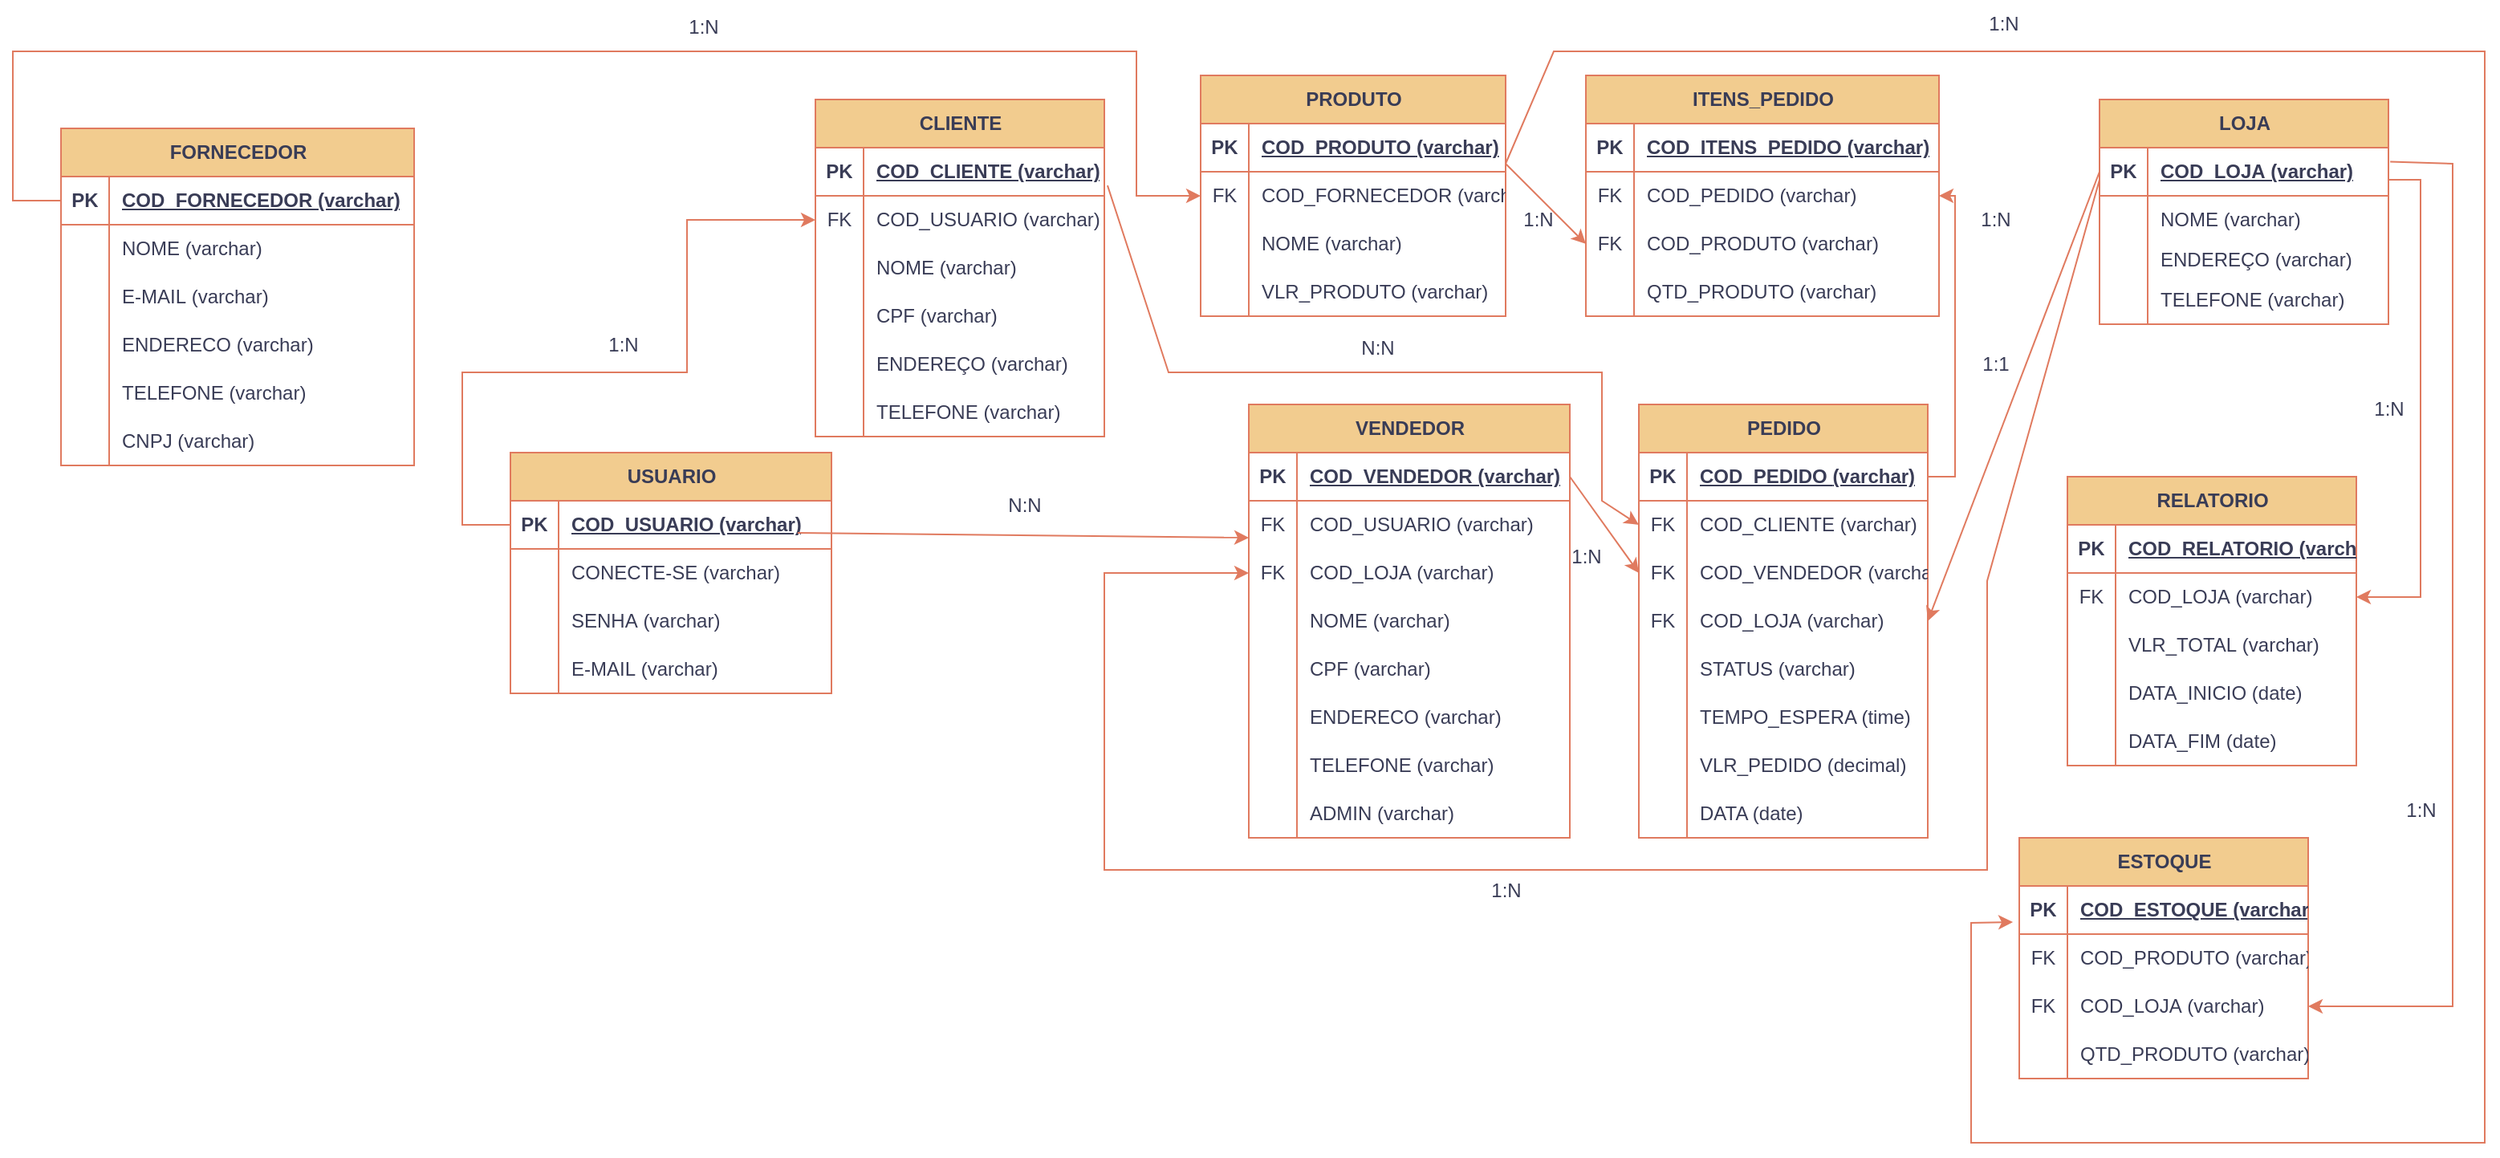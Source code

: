 <mxfile version="22.0.0" type="google" pages="2">
  <diagram id="R2lEEEUBdFMjLlhIrx00" name="Page-1">
    <mxGraphModel grid="1" page="1" gridSize="10" guides="1" tooltips="1" connect="1" arrows="1" fold="1" pageScale="1" pageWidth="850" pageHeight="1100" math="0" shadow="0" extFonts="Permanent Marker^https://fonts.googleapis.com/css?family=Permanent+Marker">
      <root>
        <mxCell id="0" />
        <mxCell id="1" parent="0" />
        <mxCell id="iM4WS8u6ZZaDJFJbJ9qt-1" value="&lt;font style=&quot;vertical-align: inherit;&quot;&gt;&lt;font style=&quot;vertical-align: inherit;&quot;&gt;FORNECEDOR&lt;/font&gt;&lt;/font&gt;" style="shape=table;startSize=30;container=1;collapsible=1;childLayout=tableLayout;fixedRows=1;rowLines=0;fontStyle=1;align=center;resizeLast=1;html=1;fillColor=#F2CC8F;strokeColor=#E07A5F;labelBackgroundColor=none;fontColor=#393C56;" vertex="1" parent="1">
          <mxGeometry x="-1630" y="-72" width="220" height="210" as="geometry" />
        </mxCell>
        <mxCell id="iM4WS8u6ZZaDJFJbJ9qt-2" value="" style="shape=tableRow;horizontal=0;startSize=0;swimlaneHead=0;swimlaneBody=0;fillColor=none;collapsible=0;dropTarget=0;points=[[0,0.5],[1,0.5]];portConstraint=eastwest;top=0;left=0;right=0;bottom=1;labelBackgroundColor=none;strokeColor=#E07A5F;fontColor=#393C56;" vertex="1" parent="iM4WS8u6ZZaDJFJbJ9qt-1">
          <mxGeometry y="30" width="220" height="30" as="geometry" />
        </mxCell>
        <mxCell id="iM4WS8u6ZZaDJFJbJ9qt-3" value="PK" style="shape=partialRectangle;connectable=0;fillColor=none;top=0;left=0;bottom=0;right=0;fontStyle=1;overflow=hidden;whiteSpace=wrap;html=1;labelBackgroundColor=none;strokeColor=#E07A5F;fontColor=#393C56;" vertex="1" parent="iM4WS8u6ZZaDJFJbJ9qt-2">
          <mxGeometry width="30" height="30" as="geometry">
            <mxRectangle width="30" height="30" as="alternateBounds" />
          </mxGeometry>
        </mxCell>
        <mxCell id="iM4WS8u6ZZaDJFJbJ9qt-4" value="&lt;font style=&quot;vertical-align: inherit;&quot;&gt;&lt;font style=&quot;vertical-align: inherit;&quot;&gt;COD_FORNECEDOR&amp;nbsp;&lt;/font&gt;&lt;/font&gt;(varchar)" style="shape=partialRectangle;connectable=0;fillColor=none;top=0;left=0;bottom=0;right=0;align=left;spacingLeft=6;fontStyle=5;overflow=hidden;whiteSpace=wrap;html=1;labelBackgroundColor=none;strokeColor=#E07A5F;fontColor=#393C56;" vertex="1" parent="iM4WS8u6ZZaDJFJbJ9qt-2">
          <mxGeometry x="30" width="190" height="30" as="geometry">
            <mxRectangle width="190" height="30" as="alternateBounds" />
          </mxGeometry>
        </mxCell>
        <mxCell id="iM4WS8u6ZZaDJFJbJ9qt-5" value="" style="shape=tableRow;horizontal=0;startSize=0;swimlaneHead=0;swimlaneBody=0;fillColor=none;collapsible=0;dropTarget=0;points=[[0,0.5],[1,0.5]];portConstraint=eastwest;top=0;left=0;right=0;bottom=0;labelBackgroundColor=none;strokeColor=#E07A5F;fontColor=#393C56;" vertex="1" parent="iM4WS8u6ZZaDJFJbJ9qt-1">
          <mxGeometry y="60" width="220" height="30" as="geometry" />
        </mxCell>
        <mxCell id="iM4WS8u6ZZaDJFJbJ9qt-6" value="" style="shape=partialRectangle;connectable=0;fillColor=none;top=0;left=0;bottom=0;right=0;editable=1;overflow=hidden;whiteSpace=wrap;html=1;labelBackgroundColor=none;strokeColor=#E07A5F;fontColor=#393C56;" vertex="1" parent="iM4WS8u6ZZaDJFJbJ9qt-5">
          <mxGeometry width="30" height="30" as="geometry">
            <mxRectangle width="30" height="30" as="alternateBounds" />
          </mxGeometry>
        </mxCell>
        <mxCell id="iM4WS8u6ZZaDJFJbJ9qt-7" value="&lt;font style=&quot;vertical-align: inherit;&quot;&gt;&lt;font style=&quot;vertical-align: inherit;&quot;&gt;NOME&amp;nbsp;&lt;/font&gt;&lt;/font&gt;(varchar)" style="shape=partialRectangle;connectable=0;fillColor=none;top=0;left=0;bottom=0;right=0;align=left;spacingLeft=6;overflow=hidden;whiteSpace=wrap;html=1;labelBackgroundColor=none;strokeColor=#E07A5F;fontColor=#393C56;" vertex="1" parent="iM4WS8u6ZZaDJFJbJ9qt-5">
          <mxGeometry x="30" width="190" height="30" as="geometry">
            <mxRectangle width="190" height="30" as="alternateBounds" />
          </mxGeometry>
        </mxCell>
        <mxCell id="iM4WS8u6ZZaDJFJbJ9qt-8" value="" style="shape=tableRow;horizontal=0;startSize=0;swimlaneHead=0;swimlaneBody=0;fillColor=none;collapsible=0;dropTarget=0;points=[[0,0.5],[1,0.5]];portConstraint=eastwest;top=0;left=0;right=0;bottom=0;labelBackgroundColor=none;strokeColor=#E07A5F;fontColor=#393C56;" vertex="1" parent="iM4WS8u6ZZaDJFJbJ9qt-1">
          <mxGeometry y="90" width="220" height="30" as="geometry" />
        </mxCell>
        <mxCell id="iM4WS8u6ZZaDJFJbJ9qt-9" value="" style="shape=partialRectangle;connectable=0;fillColor=none;top=0;left=0;bottom=0;right=0;editable=1;overflow=hidden;whiteSpace=wrap;html=1;labelBackgroundColor=none;strokeColor=#E07A5F;fontColor=#393C56;" vertex="1" parent="iM4WS8u6ZZaDJFJbJ9qt-8">
          <mxGeometry width="30" height="30" as="geometry">
            <mxRectangle width="30" height="30" as="alternateBounds" />
          </mxGeometry>
        </mxCell>
        <mxCell id="iM4WS8u6ZZaDJFJbJ9qt-10" value="&lt;font style=&quot;vertical-align: inherit;&quot;&gt;&lt;font style=&quot;vertical-align: inherit;&quot;&gt;E-MAIL&amp;nbsp;&lt;/font&gt;&lt;/font&gt;(varchar)" style="shape=partialRectangle;connectable=0;fillColor=none;top=0;left=0;bottom=0;right=0;align=left;spacingLeft=6;overflow=hidden;whiteSpace=wrap;html=1;labelBackgroundColor=none;strokeColor=#E07A5F;fontColor=#393C56;" vertex="1" parent="iM4WS8u6ZZaDJFJbJ9qt-8">
          <mxGeometry x="30" width="190" height="30" as="geometry">
            <mxRectangle width="190" height="30" as="alternateBounds" />
          </mxGeometry>
        </mxCell>
        <mxCell id="iM4WS8u6ZZaDJFJbJ9qt-11" value="" style="shape=tableRow;horizontal=0;startSize=0;swimlaneHead=0;swimlaneBody=0;fillColor=none;collapsible=0;dropTarget=0;points=[[0,0.5],[1,0.5]];portConstraint=eastwest;top=0;left=0;right=0;bottom=0;labelBackgroundColor=none;strokeColor=#E07A5F;fontColor=#393C56;" vertex="1" parent="iM4WS8u6ZZaDJFJbJ9qt-1">
          <mxGeometry y="120" width="220" height="30" as="geometry" />
        </mxCell>
        <mxCell id="iM4WS8u6ZZaDJFJbJ9qt-12" value="" style="shape=partialRectangle;connectable=0;fillColor=none;top=0;left=0;bottom=0;right=0;editable=1;overflow=hidden;whiteSpace=wrap;html=1;labelBackgroundColor=none;strokeColor=#E07A5F;fontColor=#393C56;" vertex="1" parent="iM4WS8u6ZZaDJFJbJ9qt-11">
          <mxGeometry width="30" height="30" as="geometry">
            <mxRectangle width="30" height="30" as="alternateBounds" />
          </mxGeometry>
        </mxCell>
        <mxCell id="iM4WS8u6ZZaDJFJbJ9qt-13" value="&lt;font style=&quot;vertical-align: inherit;&quot;&gt;&lt;font style=&quot;vertical-align: inherit;&quot;&gt;ENDERECO&amp;nbsp;&lt;/font&gt;&lt;/font&gt;(varchar)" style="shape=partialRectangle;connectable=0;fillColor=none;top=0;left=0;bottom=0;right=0;align=left;spacingLeft=6;overflow=hidden;whiteSpace=wrap;html=1;labelBackgroundColor=none;strokeColor=#E07A5F;fontColor=#393C56;" vertex="1" parent="iM4WS8u6ZZaDJFJbJ9qt-11">
          <mxGeometry x="30" width="190" height="30" as="geometry">
            <mxRectangle width="190" height="30" as="alternateBounds" />
          </mxGeometry>
        </mxCell>
        <mxCell id="wEbqRVOUGyPytrlRMyHn-11" value="" style="shape=tableRow;horizontal=0;startSize=0;swimlaneHead=0;swimlaneBody=0;fillColor=none;collapsible=0;dropTarget=0;points=[[0,0.5],[1,0.5]];portConstraint=eastwest;top=0;left=0;right=0;bottom=0;labelBackgroundColor=none;strokeColor=#E07A5F;fontColor=#393C56;" vertex="1" parent="iM4WS8u6ZZaDJFJbJ9qt-1">
          <mxGeometry y="150" width="220" height="30" as="geometry" />
        </mxCell>
        <mxCell id="wEbqRVOUGyPytrlRMyHn-12" value="" style="shape=partialRectangle;connectable=0;fillColor=none;top=0;left=0;bottom=0;right=0;editable=1;overflow=hidden;whiteSpace=wrap;html=1;labelBackgroundColor=none;strokeColor=#E07A5F;fontColor=#393C56;" vertex="1" parent="wEbqRVOUGyPytrlRMyHn-11">
          <mxGeometry width="30" height="30" as="geometry">
            <mxRectangle width="30" height="30" as="alternateBounds" />
          </mxGeometry>
        </mxCell>
        <mxCell id="wEbqRVOUGyPytrlRMyHn-13" value="&lt;font style=&quot;vertical-align: inherit;&quot;&gt;&lt;font style=&quot;vertical-align: inherit;&quot;&gt;TELEFONE&amp;nbsp;&lt;/font&gt;&lt;/font&gt;(varchar)" style="shape=partialRectangle;connectable=0;fillColor=none;top=0;left=0;bottom=0;right=0;align=left;spacingLeft=6;overflow=hidden;whiteSpace=wrap;html=1;labelBackgroundColor=none;strokeColor=#E07A5F;fontColor=#393C56;" vertex="1" parent="wEbqRVOUGyPytrlRMyHn-11">
          <mxGeometry x="30" width="190" height="30" as="geometry">
            <mxRectangle width="190" height="30" as="alternateBounds" />
          </mxGeometry>
        </mxCell>
        <mxCell id="wEbqRVOUGyPytrlRMyHn-14" value="" style="shape=tableRow;horizontal=0;startSize=0;swimlaneHead=0;swimlaneBody=0;fillColor=none;collapsible=0;dropTarget=0;points=[[0,0.5],[1,0.5]];portConstraint=eastwest;top=0;left=0;right=0;bottom=0;labelBackgroundColor=none;strokeColor=#E07A5F;fontColor=#393C56;" vertex="1" parent="iM4WS8u6ZZaDJFJbJ9qt-1">
          <mxGeometry y="180" width="220" height="30" as="geometry" />
        </mxCell>
        <mxCell id="wEbqRVOUGyPytrlRMyHn-15" value="" style="shape=partialRectangle;connectable=0;fillColor=none;top=0;left=0;bottom=0;right=0;editable=1;overflow=hidden;whiteSpace=wrap;html=1;labelBackgroundColor=none;strokeColor=#E07A5F;fontColor=#393C56;" vertex="1" parent="wEbqRVOUGyPytrlRMyHn-14">
          <mxGeometry width="30" height="30" as="geometry">
            <mxRectangle width="30" height="30" as="alternateBounds" />
          </mxGeometry>
        </mxCell>
        <mxCell id="wEbqRVOUGyPytrlRMyHn-16" value="&lt;font style=&quot;vertical-align: inherit;&quot;&gt;&lt;font style=&quot;vertical-align: inherit;&quot;&gt;CNPJ&amp;nbsp;&lt;/font&gt;&lt;/font&gt;(varchar)" style="shape=partialRectangle;connectable=0;fillColor=none;top=0;left=0;bottom=0;right=0;align=left;spacingLeft=6;overflow=hidden;whiteSpace=wrap;html=1;labelBackgroundColor=none;strokeColor=#E07A5F;fontColor=#393C56;" vertex="1" parent="wEbqRVOUGyPytrlRMyHn-14">
          <mxGeometry x="30" width="190" height="30" as="geometry">
            <mxRectangle width="190" height="30" as="alternateBounds" />
          </mxGeometry>
        </mxCell>
        <mxCell id="iM4WS8u6ZZaDJFJbJ9qt-14" value="&lt;font style=&quot;vertical-align: inherit;&quot;&gt;&lt;font style=&quot;vertical-align: inherit;&quot;&gt;PRODUTO&lt;/font&gt;&lt;/font&gt;" style="shape=table;startSize=30;container=1;collapsible=1;childLayout=tableLayout;fixedRows=1;rowLines=0;fontStyle=1;align=center;resizeLast=1;html=1;fillColor=#F2CC8F;strokeColor=#E07A5F;labelBackgroundColor=none;fontColor=#393C56;" vertex="1" parent="1">
          <mxGeometry x="-920" y="-105" width="190" height="150" as="geometry" />
        </mxCell>
        <mxCell id="iM4WS8u6ZZaDJFJbJ9qt-15" value="" style="shape=tableRow;horizontal=0;startSize=0;swimlaneHead=0;swimlaneBody=0;fillColor=none;collapsible=0;dropTarget=0;points=[[0,0.5],[1,0.5]];portConstraint=eastwest;top=0;left=0;right=0;bottom=1;labelBackgroundColor=none;strokeColor=#E07A5F;fontColor=#393C56;" vertex="1" parent="iM4WS8u6ZZaDJFJbJ9qt-14">
          <mxGeometry y="30" width="190" height="30" as="geometry" />
        </mxCell>
        <mxCell id="iM4WS8u6ZZaDJFJbJ9qt-16" value="PK" style="shape=partialRectangle;connectable=0;fillColor=none;top=0;left=0;bottom=0;right=0;fontStyle=1;overflow=hidden;whiteSpace=wrap;html=1;labelBackgroundColor=none;strokeColor=#E07A5F;fontColor=#393C56;" vertex="1" parent="iM4WS8u6ZZaDJFJbJ9qt-15">
          <mxGeometry width="30" height="30" as="geometry">
            <mxRectangle width="30" height="30" as="alternateBounds" />
          </mxGeometry>
        </mxCell>
        <mxCell id="iM4WS8u6ZZaDJFJbJ9qt-17" value="&lt;font style=&quot;vertical-align: inherit;&quot;&gt;&lt;font style=&quot;vertical-align: inherit;&quot;&gt;COD_PRODUTO&amp;nbsp;&lt;/font&gt;&lt;/font&gt;(varchar)" style="shape=partialRectangle;connectable=0;fillColor=none;top=0;left=0;bottom=0;right=0;align=left;spacingLeft=6;fontStyle=5;overflow=hidden;whiteSpace=wrap;html=1;labelBackgroundColor=none;strokeColor=#E07A5F;fontColor=#393C56;" vertex="1" parent="iM4WS8u6ZZaDJFJbJ9qt-15">
          <mxGeometry x="30" width="160" height="30" as="geometry">
            <mxRectangle width="160" height="30" as="alternateBounds" />
          </mxGeometry>
        </mxCell>
        <mxCell id="iM4WS8u6ZZaDJFJbJ9qt-18" value="" style="shape=tableRow;horizontal=0;startSize=0;swimlaneHead=0;swimlaneBody=0;fillColor=none;collapsible=0;dropTarget=0;points=[[0,0.5],[1,0.5]];portConstraint=eastwest;top=0;left=0;right=0;bottom=0;labelBackgroundColor=none;strokeColor=#E07A5F;fontColor=#393C56;" vertex="1" parent="iM4WS8u6ZZaDJFJbJ9qt-14">
          <mxGeometry y="60" width="190" height="30" as="geometry" />
        </mxCell>
        <mxCell id="iM4WS8u6ZZaDJFJbJ9qt-19" value="FK" style="shape=partialRectangle;connectable=0;fillColor=none;top=0;left=0;bottom=0;right=0;editable=1;overflow=hidden;whiteSpace=wrap;html=1;labelBackgroundColor=none;strokeColor=#E07A5F;fontColor=#393C56;" vertex="1" parent="iM4WS8u6ZZaDJFJbJ9qt-18">
          <mxGeometry width="30" height="30" as="geometry">
            <mxRectangle width="30" height="30" as="alternateBounds" />
          </mxGeometry>
        </mxCell>
        <mxCell id="iM4WS8u6ZZaDJFJbJ9qt-20" value="&lt;font style=&quot;vertical-align: inherit;&quot;&gt;&lt;font style=&quot;vertical-align: inherit;&quot;&gt;COD_FORNECEDOR&amp;nbsp;&lt;/font&gt;&lt;/font&gt;(varchar)" style="shape=partialRectangle;connectable=0;fillColor=none;top=0;left=0;bottom=0;right=0;align=left;spacingLeft=6;overflow=hidden;whiteSpace=wrap;html=1;labelBackgroundColor=none;strokeColor=#E07A5F;fontColor=#393C56;" vertex="1" parent="iM4WS8u6ZZaDJFJbJ9qt-18">
          <mxGeometry x="30" width="160" height="30" as="geometry">
            <mxRectangle width="160" height="30" as="alternateBounds" />
          </mxGeometry>
        </mxCell>
        <mxCell id="iM4WS8u6ZZaDJFJbJ9qt-21" value="" style="shape=tableRow;horizontal=0;startSize=0;swimlaneHead=0;swimlaneBody=0;fillColor=none;collapsible=0;dropTarget=0;points=[[0,0.5],[1,0.5]];portConstraint=eastwest;top=0;left=0;right=0;bottom=0;labelBackgroundColor=none;strokeColor=#E07A5F;fontColor=#393C56;" vertex="1" parent="iM4WS8u6ZZaDJFJbJ9qt-14">
          <mxGeometry y="90" width="190" height="30" as="geometry" />
        </mxCell>
        <mxCell id="iM4WS8u6ZZaDJFJbJ9qt-22" value="" style="shape=partialRectangle;connectable=0;fillColor=none;top=0;left=0;bottom=0;right=0;editable=1;overflow=hidden;whiteSpace=wrap;html=1;labelBackgroundColor=none;strokeColor=#E07A5F;fontColor=#393C56;" vertex="1" parent="iM4WS8u6ZZaDJFJbJ9qt-21">
          <mxGeometry width="30" height="30" as="geometry">
            <mxRectangle width="30" height="30" as="alternateBounds" />
          </mxGeometry>
        </mxCell>
        <mxCell id="iM4WS8u6ZZaDJFJbJ9qt-23" value="&lt;font style=&quot;vertical-align: inherit;&quot;&gt;&lt;font style=&quot;vertical-align: inherit;&quot;&gt;NOME&amp;nbsp;&lt;/font&gt;&lt;/font&gt;(varchar)" style="shape=partialRectangle;connectable=0;fillColor=none;top=0;left=0;bottom=0;right=0;align=left;spacingLeft=6;overflow=hidden;whiteSpace=wrap;html=1;labelBackgroundColor=none;strokeColor=#E07A5F;fontColor=#393C56;" vertex="1" parent="iM4WS8u6ZZaDJFJbJ9qt-21">
          <mxGeometry x="30" width="160" height="30" as="geometry">
            <mxRectangle width="160" height="30" as="alternateBounds" />
          </mxGeometry>
        </mxCell>
        <mxCell id="iM4WS8u6ZZaDJFJbJ9qt-24" value="" style="shape=tableRow;horizontal=0;startSize=0;swimlaneHead=0;swimlaneBody=0;fillColor=none;collapsible=0;dropTarget=0;points=[[0,0.5],[1,0.5]];portConstraint=eastwest;top=0;left=0;right=0;bottom=0;labelBackgroundColor=none;strokeColor=#E07A5F;fontColor=#393C56;" vertex="1" parent="iM4WS8u6ZZaDJFJbJ9qt-14">
          <mxGeometry y="120" width="190" height="30" as="geometry" />
        </mxCell>
        <mxCell id="iM4WS8u6ZZaDJFJbJ9qt-25" value="" style="shape=partialRectangle;connectable=0;fillColor=none;top=0;left=0;bottom=0;right=0;editable=1;overflow=hidden;whiteSpace=wrap;html=1;labelBackgroundColor=none;strokeColor=#E07A5F;fontColor=#393C56;" vertex="1" parent="iM4WS8u6ZZaDJFJbJ9qt-24">
          <mxGeometry width="30" height="30" as="geometry">
            <mxRectangle width="30" height="30" as="alternateBounds" />
          </mxGeometry>
        </mxCell>
        <mxCell id="iM4WS8u6ZZaDJFJbJ9qt-26" value="&lt;font style=&quot;vertical-align: inherit;&quot;&gt;&lt;font style=&quot;vertical-align: inherit;&quot;&gt;VLR_PRODUTO&amp;nbsp;&lt;/font&gt;&lt;/font&gt;(varchar)" style="shape=partialRectangle;connectable=0;fillColor=none;top=0;left=0;bottom=0;right=0;align=left;spacingLeft=6;overflow=hidden;whiteSpace=wrap;html=1;labelBackgroundColor=none;strokeColor=#E07A5F;fontColor=#393C56;" vertex="1" parent="iM4WS8u6ZZaDJFJbJ9qt-24">
          <mxGeometry x="30" width="160" height="30" as="geometry">
            <mxRectangle width="160" height="30" as="alternateBounds" />
          </mxGeometry>
        </mxCell>
        <mxCell id="iM4WS8u6ZZaDJFJbJ9qt-46" value="&lt;font style=&quot;vertical-align: inherit;&quot;&gt;&lt;font style=&quot;vertical-align: inherit;&quot;&gt;ITENS_PEDIDO&lt;/font&gt;&lt;/font&gt;" style="shape=table;startSize=30;container=1;collapsible=1;childLayout=tableLayout;fixedRows=1;rowLines=0;fontStyle=1;align=center;resizeLast=1;html=1;fillColor=#F2CC8F;strokeColor=#E07A5F;labelBackgroundColor=none;fontColor=#393C56;" vertex="1" parent="1">
          <mxGeometry x="-680" y="-105" width="220" height="150" as="geometry" />
        </mxCell>
        <mxCell id="iM4WS8u6ZZaDJFJbJ9qt-47" value="" style="shape=tableRow;horizontal=0;startSize=0;swimlaneHead=0;swimlaneBody=0;fillColor=none;collapsible=0;dropTarget=0;points=[[0,0.5],[1,0.5]];portConstraint=eastwest;top=0;left=0;right=0;bottom=1;labelBackgroundColor=none;strokeColor=#E07A5F;fontColor=#393C56;" vertex="1" parent="iM4WS8u6ZZaDJFJbJ9qt-46">
          <mxGeometry y="30" width="220" height="30" as="geometry" />
        </mxCell>
        <mxCell id="iM4WS8u6ZZaDJFJbJ9qt-48" value="PK" style="shape=partialRectangle;connectable=0;fillColor=none;top=0;left=0;bottom=0;right=0;fontStyle=1;overflow=hidden;whiteSpace=wrap;html=1;labelBackgroundColor=none;strokeColor=#E07A5F;fontColor=#393C56;" vertex="1" parent="iM4WS8u6ZZaDJFJbJ9qt-47">
          <mxGeometry width="30" height="30" as="geometry">
            <mxRectangle width="30" height="30" as="alternateBounds" />
          </mxGeometry>
        </mxCell>
        <mxCell id="iM4WS8u6ZZaDJFJbJ9qt-49" value="&lt;font style=&quot;vertical-align: inherit;&quot;&gt;&lt;font style=&quot;vertical-align: inherit;&quot;&gt;COD_ITENS_PEDIDO&amp;nbsp;&lt;/font&gt;&lt;/font&gt;(varchar)" style="shape=partialRectangle;connectable=0;fillColor=none;top=0;left=0;bottom=0;right=0;align=left;spacingLeft=6;fontStyle=5;overflow=hidden;whiteSpace=wrap;html=1;labelBackgroundColor=none;strokeColor=#E07A5F;fontColor=#393C56;" vertex="1" parent="iM4WS8u6ZZaDJFJbJ9qt-47">
          <mxGeometry x="30" width="190" height="30" as="geometry">
            <mxRectangle width="190" height="30" as="alternateBounds" />
          </mxGeometry>
        </mxCell>
        <mxCell id="iM4WS8u6ZZaDJFJbJ9qt-50" value="" style="shape=tableRow;horizontal=0;startSize=0;swimlaneHead=0;swimlaneBody=0;fillColor=none;collapsible=0;dropTarget=0;points=[[0,0.5],[1,0.5]];portConstraint=eastwest;top=0;left=0;right=0;bottom=0;labelBackgroundColor=none;strokeColor=#E07A5F;fontColor=#393C56;" vertex="1" parent="iM4WS8u6ZZaDJFJbJ9qt-46">
          <mxGeometry y="60" width="220" height="30" as="geometry" />
        </mxCell>
        <mxCell id="iM4WS8u6ZZaDJFJbJ9qt-51" value="FK" style="shape=partialRectangle;connectable=0;fillColor=none;top=0;left=0;bottom=0;right=0;editable=1;overflow=hidden;whiteSpace=wrap;html=1;labelBackgroundColor=none;strokeColor=#E07A5F;fontColor=#393C56;" vertex="1" parent="iM4WS8u6ZZaDJFJbJ9qt-50">
          <mxGeometry width="30" height="30" as="geometry">
            <mxRectangle width="30" height="30" as="alternateBounds" />
          </mxGeometry>
        </mxCell>
        <mxCell id="iM4WS8u6ZZaDJFJbJ9qt-52" value="&lt;font style=&quot;vertical-align: inherit;&quot;&gt;&lt;font style=&quot;vertical-align: inherit;&quot;&gt;COD_PEDIDO&amp;nbsp;&lt;/font&gt;&lt;/font&gt;(varchar)" style="shape=partialRectangle;connectable=0;fillColor=none;top=0;left=0;bottom=0;right=0;align=left;spacingLeft=6;overflow=hidden;whiteSpace=wrap;html=1;labelBackgroundColor=none;strokeColor=#E07A5F;fontColor=#393C56;" vertex="1" parent="iM4WS8u6ZZaDJFJbJ9qt-50">
          <mxGeometry x="30" width="190" height="30" as="geometry">
            <mxRectangle width="190" height="30" as="alternateBounds" />
          </mxGeometry>
        </mxCell>
        <mxCell id="iM4WS8u6ZZaDJFJbJ9qt-53" value="" style="shape=tableRow;horizontal=0;startSize=0;swimlaneHead=0;swimlaneBody=0;fillColor=none;collapsible=0;dropTarget=0;points=[[0,0.5],[1,0.5]];portConstraint=eastwest;top=0;left=0;right=0;bottom=0;labelBackgroundColor=none;strokeColor=#E07A5F;fontColor=#393C56;" vertex="1" parent="iM4WS8u6ZZaDJFJbJ9qt-46">
          <mxGeometry y="90" width="220" height="30" as="geometry" />
        </mxCell>
        <mxCell id="iM4WS8u6ZZaDJFJbJ9qt-54" value="FK" style="shape=partialRectangle;connectable=0;fillColor=none;top=0;left=0;bottom=0;right=0;editable=1;overflow=hidden;whiteSpace=wrap;html=1;labelBackgroundColor=none;strokeColor=#E07A5F;fontColor=#393C56;" vertex="1" parent="iM4WS8u6ZZaDJFJbJ9qt-53">
          <mxGeometry width="30" height="30" as="geometry">
            <mxRectangle width="30" height="30" as="alternateBounds" />
          </mxGeometry>
        </mxCell>
        <mxCell id="iM4WS8u6ZZaDJFJbJ9qt-55" value="&lt;font style=&quot;vertical-align: inherit;&quot;&gt;&lt;font style=&quot;vertical-align: inherit;&quot;&gt;COD_PRODUTO&amp;nbsp;&lt;/font&gt;&lt;/font&gt;(varchar)" style="shape=partialRectangle;connectable=0;fillColor=none;top=0;left=0;bottom=0;right=0;align=left;spacingLeft=6;overflow=hidden;whiteSpace=wrap;html=1;labelBackgroundColor=none;strokeColor=#E07A5F;fontColor=#393C56;" vertex="1" parent="iM4WS8u6ZZaDJFJbJ9qt-53">
          <mxGeometry x="30" width="190" height="30" as="geometry">
            <mxRectangle width="190" height="30" as="alternateBounds" />
          </mxGeometry>
        </mxCell>
        <mxCell id="iM4WS8u6ZZaDJFJbJ9qt-56" value="" style="shape=tableRow;horizontal=0;startSize=0;swimlaneHead=0;swimlaneBody=0;fillColor=none;collapsible=0;dropTarget=0;points=[[0,0.5],[1,0.5]];portConstraint=eastwest;top=0;left=0;right=0;bottom=0;labelBackgroundColor=none;strokeColor=#E07A5F;fontColor=#393C56;" vertex="1" parent="iM4WS8u6ZZaDJFJbJ9qt-46">
          <mxGeometry y="120" width="220" height="30" as="geometry" />
        </mxCell>
        <mxCell id="iM4WS8u6ZZaDJFJbJ9qt-57" value="" style="shape=partialRectangle;connectable=0;fillColor=none;top=0;left=0;bottom=0;right=0;editable=1;overflow=hidden;whiteSpace=wrap;html=1;labelBackgroundColor=none;strokeColor=#E07A5F;fontColor=#393C56;" vertex="1" parent="iM4WS8u6ZZaDJFJbJ9qt-56">
          <mxGeometry width="30" height="30" as="geometry">
            <mxRectangle width="30" height="30" as="alternateBounds" />
          </mxGeometry>
        </mxCell>
        <mxCell id="iM4WS8u6ZZaDJFJbJ9qt-58" value="&lt;font style=&quot;vertical-align: inherit;&quot;&gt;&lt;font style=&quot;vertical-align: inherit;&quot;&gt;QTD_PRODUTO&amp;nbsp;&lt;/font&gt;&lt;/font&gt;(varchar)" style="shape=partialRectangle;connectable=0;fillColor=none;top=0;left=0;bottom=0;right=0;align=left;spacingLeft=6;overflow=hidden;whiteSpace=wrap;html=1;labelBackgroundColor=none;strokeColor=#E07A5F;fontColor=#393C56;" vertex="1" parent="iM4WS8u6ZZaDJFJbJ9qt-56">
          <mxGeometry x="30" width="190" height="30" as="geometry">
            <mxRectangle width="190" height="30" as="alternateBounds" />
          </mxGeometry>
        </mxCell>
        <mxCell id="iM4WS8u6ZZaDJFJbJ9qt-59" value="CLIENTE" style="shape=table;startSize=30;container=1;collapsible=1;childLayout=tableLayout;fixedRows=1;rowLines=0;fontStyle=1;align=center;resizeLast=1;html=1;fillColor=#F2CC8F;strokeColor=#E07A5F;labelBackgroundColor=none;fontColor=#393C56;" vertex="1" parent="1">
          <mxGeometry x="-1160" y="-90" width="180" height="210" as="geometry" />
        </mxCell>
        <mxCell id="iM4WS8u6ZZaDJFJbJ9qt-60" value="" style="shape=tableRow;horizontal=0;startSize=0;swimlaneHead=0;swimlaneBody=0;fillColor=none;collapsible=0;dropTarget=0;points=[[0,0.5],[1,0.5]];portConstraint=eastwest;top=0;left=0;right=0;bottom=1;labelBackgroundColor=none;strokeColor=#E07A5F;fontColor=#393C56;" vertex="1" parent="iM4WS8u6ZZaDJFJbJ9qt-59">
          <mxGeometry y="30" width="180" height="30" as="geometry" />
        </mxCell>
        <mxCell id="iM4WS8u6ZZaDJFJbJ9qt-61" value="PK" style="shape=partialRectangle;connectable=0;fillColor=none;top=0;left=0;bottom=0;right=0;fontStyle=1;overflow=hidden;whiteSpace=wrap;html=1;labelBackgroundColor=none;strokeColor=#E07A5F;fontColor=#393C56;" vertex="1" parent="iM4WS8u6ZZaDJFJbJ9qt-60">
          <mxGeometry width="30" height="30" as="geometry">
            <mxRectangle width="30" height="30" as="alternateBounds" />
          </mxGeometry>
        </mxCell>
        <mxCell id="iM4WS8u6ZZaDJFJbJ9qt-62" value="&lt;font style=&quot;vertical-align: inherit;&quot;&gt;&lt;font style=&quot;vertical-align: inherit;&quot;&gt;COD_CLIENTE&amp;nbsp;&lt;/font&gt;&lt;/font&gt;(varchar)" style="shape=partialRectangle;connectable=0;fillColor=none;top=0;left=0;bottom=0;right=0;align=left;spacingLeft=6;fontStyle=5;overflow=hidden;whiteSpace=wrap;html=1;labelBackgroundColor=none;strokeColor=#E07A5F;fontColor=#393C56;" vertex="1" parent="iM4WS8u6ZZaDJFJbJ9qt-60">
          <mxGeometry x="30" width="150" height="30" as="geometry">
            <mxRectangle width="150" height="30" as="alternateBounds" />
          </mxGeometry>
        </mxCell>
        <mxCell id="iM4WS8u6ZZaDJFJbJ9qt-63" value="" style="shape=tableRow;horizontal=0;startSize=0;swimlaneHead=0;swimlaneBody=0;fillColor=none;collapsible=0;dropTarget=0;points=[[0,0.5],[1,0.5]];portConstraint=eastwest;top=0;left=0;right=0;bottom=0;labelBackgroundColor=none;strokeColor=#E07A5F;fontColor=#393C56;" vertex="1" parent="iM4WS8u6ZZaDJFJbJ9qt-59">
          <mxGeometry y="60" width="180" height="30" as="geometry" />
        </mxCell>
        <mxCell id="iM4WS8u6ZZaDJFJbJ9qt-64" value="FK" style="shape=partialRectangle;connectable=0;fillColor=none;top=0;left=0;bottom=0;right=0;editable=1;overflow=hidden;whiteSpace=wrap;html=1;labelBackgroundColor=none;strokeColor=#E07A5F;fontColor=#393C56;" vertex="1" parent="iM4WS8u6ZZaDJFJbJ9qt-63">
          <mxGeometry width="30" height="30" as="geometry">
            <mxRectangle width="30" height="30" as="alternateBounds" />
          </mxGeometry>
        </mxCell>
        <mxCell id="iM4WS8u6ZZaDJFJbJ9qt-65" value="&lt;font style=&quot;vertical-align: inherit;&quot;&gt;&lt;font style=&quot;vertical-align: inherit;&quot;&gt;COD_USUARIO&amp;nbsp;&lt;/font&gt;&lt;/font&gt;(varchar)" style="shape=partialRectangle;connectable=0;fillColor=none;top=0;left=0;bottom=0;right=0;align=left;spacingLeft=6;overflow=hidden;whiteSpace=wrap;html=1;labelBackgroundColor=none;strokeColor=#E07A5F;fontColor=#393C56;" vertex="1" parent="iM4WS8u6ZZaDJFJbJ9qt-63">
          <mxGeometry x="30" width="150" height="30" as="geometry">
            <mxRectangle width="150" height="30" as="alternateBounds" />
          </mxGeometry>
        </mxCell>
        <mxCell id="iM4WS8u6ZZaDJFJbJ9qt-66" value="" style="shape=tableRow;horizontal=0;startSize=0;swimlaneHead=0;swimlaneBody=0;fillColor=none;collapsible=0;dropTarget=0;points=[[0,0.5],[1,0.5]];portConstraint=eastwest;top=0;left=0;right=0;bottom=0;labelBackgroundColor=none;strokeColor=#E07A5F;fontColor=#393C56;" vertex="1" parent="iM4WS8u6ZZaDJFJbJ9qt-59">
          <mxGeometry y="90" width="180" height="30" as="geometry" />
        </mxCell>
        <mxCell id="iM4WS8u6ZZaDJFJbJ9qt-67" value="" style="shape=partialRectangle;connectable=0;fillColor=none;top=0;left=0;bottom=0;right=0;editable=1;overflow=hidden;whiteSpace=wrap;html=1;labelBackgroundColor=none;strokeColor=#E07A5F;fontColor=#393C56;" vertex="1" parent="iM4WS8u6ZZaDJFJbJ9qt-66">
          <mxGeometry width="30" height="30" as="geometry">
            <mxRectangle width="30" height="30" as="alternateBounds" />
          </mxGeometry>
        </mxCell>
        <mxCell id="iM4WS8u6ZZaDJFJbJ9qt-68" value="&lt;font style=&quot;vertical-align: inherit;&quot;&gt;&lt;font style=&quot;vertical-align: inherit;&quot;&gt;NOME&amp;nbsp;&lt;/font&gt;&lt;/font&gt;(varchar)" style="shape=partialRectangle;connectable=0;fillColor=none;top=0;left=0;bottom=0;right=0;align=left;spacingLeft=6;overflow=hidden;whiteSpace=wrap;html=1;labelBackgroundColor=none;strokeColor=#E07A5F;fontColor=#393C56;" vertex="1" parent="iM4WS8u6ZZaDJFJbJ9qt-66">
          <mxGeometry x="30" width="150" height="30" as="geometry">
            <mxRectangle width="150" height="30" as="alternateBounds" />
          </mxGeometry>
        </mxCell>
        <mxCell id="iM4WS8u6ZZaDJFJbJ9qt-69" value="" style="shape=tableRow;horizontal=0;startSize=0;swimlaneHead=0;swimlaneBody=0;fillColor=none;collapsible=0;dropTarget=0;points=[[0,0.5],[1,0.5]];portConstraint=eastwest;top=0;left=0;right=0;bottom=0;labelBackgroundColor=none;strokeColor=#E07A5F;fontColor=#393C56;" vertex="1" parent="iM4WS8u6ZZaDJFJbJ9qt-59">
          <mxGeometry y="120" width="180" height="30" as="geometry" />
        </mxCell>
        <mxCell id="iM4WS8u6ZZaDJFJbJ9qt-70" value="" style="shape=partialRectangle;connectable=0;fillColor=none;top=0;left=0;bottom=0;right=0;editable=1;overflow=hidden;whiteSpace=wrap;html=1;labelBackgroundColor=none;strokeColor=#E07A5F;fontColor=#393C56;" vertex="1" parent="iM4WS8u6ZZaDJFJbJ9qt-69">
          <mxGeometry width="30" height="30" as="geometry">
            <mxRectangle width="30" height="30" as="alternateBounds" />
          </mxGeometry>
        </mxCell>
        <mxCell id="iM4WS8u6ZZaDJFJbJ9qt-71" value="&lt;font style=&quot;vertical-align: inherit;&quot;&gt;&lt;font style=&quot;vertical-align: inherit;&quot;&gt;&lt;font style=&quot;vertical-align: inherit;&quot;&gt;&lt;font style=&quot;vertical-align: inherit;&quot;&gt;CPF&amp;nbsp;&lt;/font&gt;&lt;/font&gt;&lt;/font&gt;&lt;/font&gt;(varchar)" style="shape=partialRectangle;connectable=0;fillColor=none;top=0;left=0;bottom=0;right=0;align=left;spacingLeft=6;overflow=hidden;whiteSpace=wrap;html=1;labelBackgroundColor=none;strokeColor=#E07A5F;fontColor=#393C56;" vertex="1" parent="iM4WS8u6ZZaDJFJbJ9qt-69">
          <mxGeometry x="30" width="150" height="30" as="geometry">
            <mxRectangle width="150" height="30" as="alternateBounds" />
          </mxGeometry>
        </mxCell>
        <mxCell id="iM4WS8u6ZZaDJFJbJ9qt-75" value="" style="shape=tableRow;horizontal=0;startSize=0;swimlaneHead=0;swimlaneBody=0;fillColor=none;collapsible=0;dropTarget=0;points=[[0,0.5],[1,0.5]];portConstraint=eastwest;top=0;left=0;right=0;bottom=0;labelBackgroundColor=none;strokeColor=#E07A5F;fontColor=#393C56;" vertex="1" parent="iM4WS8u6ZZaDJFJbJ9qt-59">
          <mxGeometry y="150" width="180" height="30" as="geometry" />
        </mxCell>
        <mxCell id="iM4WS8u6ZZaDJFJbJ9qt-76" value="" style="shape=partialRectangle;connectable=0;fillColor=none;top=0;left=0;bottom=0;right=0;editable=1;overflow=hidden;whiteSpace=wrap;html=1;labelBackgroundColor=none;strokeColor=#E07A5F;fontColor=#393C56;" vertex="1" parent="iM4WS8u6ZZaDJFJbJ9qt-75">
          <mxGeometry width="30" height="30" as="geometry">
            <mxRectangle width="30" height="30" as="alternateBounds" />
          </mxGeometry>
        </mxCell>
        <mxCell id="iM4WS8u6ZZaDJFJbJ9qt-77" value="&lt;font style=&quot;vertical-align: inherit;&quot;&gt;&lt;font style=&quot;vertical-align: inherit;&quot;&gt;&lt;font style=&quot;vertical-align: inherit;&quot;&gt;&lt;font style=&quot;vertical-align: inherit;&quot;&gt;ENDEREÇO&amp;nbsp;&lt;/font&gt;&lt;/font&gt;&lt;/font&gt;&lt;/font&gt;(varchar)" style="shape=partialRectangle;connectable=0;fillColor=none;top=0;left=0;bottom=0;right=0;align=left;spacingLeft=6;overflow=hidden;whiteSpace=wrap;html=1;labelBackgroundColor=none;strokeColor=#E07A5F;fontColor=#393C56;" vertex="1" parent="iM4WS8u6ZZaDJFJbJ9qt-75">
          <mxGeometry x="30" width="150" height="30" as="geometry">
            <mxRectangle width="150" height="30" as="alternateBounds" />
          </mxGeometry>
        </mxCell>
        <mxCell id="iM4WS8u6ZZaDJFJbJ9qt-81" value="" style="shape=tableRow;horizontal=0;startSize=0;swimlaneHead=0;swimlaneBody=0;fillColor=none;collapsible=0;dropTarget=0;points=[[0,0.5],[1,0.5]];portConstraint=eastwest;top=0;left=0;right=0;bottom=0;labelBackgroundColor=none;strokeColor=#E07A5F;fontColor=#393C56;" vertex="1" parent="iM4WS8u6ZZaDJFJbJ9qt-59">
          <mxGeometry y="180" width="180" height="30" as="geometry" />
        </mxCell>
        <mxCell id="iM4WS8u6ZZaDJFJbJ9qt-82" value="" style="shape=partialRectangle;connectable=0;fillColor=none;top=0;left=0;bottom=0;right=0;editable=1;overflow=hidden;whiteSpace=wrap;html=1;labelBackgroundColor=none;strokeColor=#E07A5F;fontColor=#393C56;" vertex="1" parent="iM4WS8u6ZZaDJFJbJ9qt-81">
          <mxGeometry width="30" height="30" as="geometry">
            <mxRectangle width="30" height="30" as="alternateBounds" />
          </mxGeometry>
        </mxCell>
        <mxCell id="iM4WS8u6ZZaDJFJbJ9qt-83" value="&lt;font style=&quot;vertical-align: inherit;&quot;&gt;&lt;font style=&quot;vertical-align: inherit;&quot;&gt;TELEFONE&amp;nbsp;&lt;/font&gt;&lt;/font&gt;(varchar)" style="shape=partialRectangle;connectable=0;fillColor=none;top=0;left=0;bottom=0;right=0;align=left;spacingLeft=6;overflow=hidden;whiteSpace=wrap;html=1;labelBackgroundColor=none;strokeColor=#E07A5F;fontColor=#393C56;" vertex="1" parent="iM4WS8u6ZZaDJFJbJ9qt-81">
          <mxGeometry x="30" width="150" height="30" as="geometry">
            <mxRectangle width="150" height="30" as="alternateBounds" />
          </mxGeometry>
        </mxCell>
        <mxCell id="iM4WS8u6ZZaDJFJbJ9qt-84" value="&lt;font style=&quot;vertical-align: inherit;&quot;&gt;&lt;font style=&quot;vertical-align: inherit;&quot;&gt;&lt;font style=&quot;vertical-align: inherit;&quot;&gt;&lt;font style=&quot;vertical-align: inherit;&quot;&gt;USUARIO&lt;/font&gt;&lt;/font&gt;&lt;/font&gt;&lt;/font&gt;" style="shape=table;startSize=30;container=1;collapsible=1;childLayout=tableLayout;fixedRows=1;rowLines=0;fontStyle=1;align=center;resizeLast=1;html=1;fillColor=#F2CC8F;strokeColor=#E07A5F;labelBackgroundColor=none;fontColor=#393C56;" vertex="1" parent="1">
          <mxGeometry x="-1350" y="130" width="200" height="150" as="geometry" />
        </mxCell>
        <mxCell id="iM4WS8u6ZZaDJFJbJ9qt-85" value="" style="shape=tableRow;horizontal=0;startSize=0;swimlaneHead=0;swimlaneBody=0;fillColor=none;collapsible=0;dropTarget=0;points=[[0,0.5],[1,0.5]];portConstraint=eastwest;top=0;left=0;right=0;bottom=1;labelBackgroundColor=none;strokeColor=#E07A5F;fontColor=#393C56;" vertex="1" parent="iM4WS8u6ZZaDJFJbJ9qt-84">
          <mxGeometry y="30" width="200" height="30" as="geometry" />
        </mxCell>
        <mxCell id="iM4WS8u6ZZaDJFJbJ9qt-86" value="PK" style="shape=partialRectangle;connectable=0;fillColor=none;top=0;left=0;bottom=0;right=0;fontStyle=1;overflow=hidden;whiteSpace=wrap;html=1;labelBackgroundColor=none;strokeColor=#E07A5F;fontColor=#393C56;" vertex="1" parent="iM4WS8u6ZZaDJFJbJ9qt-85">
          <mxGeometry width="30" height="30" as="geometry">
            <mxRectangle width="30" height="30" as="alternateBounds" />
          </mxGeometry>
        </mxCell>
        <mxCell id="iM4WS8u6ZZaDJFJbJ9qt-87" value="&lt;font style=&quot;vertical-align: inherit;&quot;&gt;&lt;font style=&quot;vertical-align: inherit;&quot;&gt;COD_USUARIO&amp;nbsp;&lt;/font&gt;&lt;/font&gt;(varchar)" style="shape=partialRectangle;connectable=0;fillColor=none;top=0;left=0;bottom=0;right=0;align=left;spacingLeft=6;fontStyle=5;overflow=hidden;whiteSpace=wrap;html=1;labelBackgroundColor=none;strokeColor=#E07A5F;fontColor=#393C56;" vertex="1" parent="iM4WS8u6ZZaDJFJbJ9qt-85">
          <mxGeometry x="30" width="170" height="30" as="geometry">
            <mxRectangle width="170" height="30" as="alternateBounds" />
          </mxGeometry>
        </mxCell>
        <mxCell id="iM4WS8u6ZZaDJFJbJ9qt-88" value="" style="shape=tableRow;horizontal=0;startSize=0;swimlaneHead=0;swimlaneBody=0;fillColor=none;collapsible=0;dropTarget=0;points=[[0,0.5],[1,0.5]];portConstraint=eastwest;top=0;left=0;right=0;bottom=0;labelBackgroundColor=none;strokeColor=#E07A5F;fontColor=#393C56;" vertex="1" parent="iM4WS8u6ZZaDJFJbJ9qt-84">
          <mxGeometry y="60" width="200" height="30" as="geometry" />
        </mxCell>
        <mxCell id="iM4WS8u6ZZaDJFJbJ9qt-89" value="" style="shape=partialRectangle;connectable=0;fillColor=none;top=0;left=0;bottom=0;right=0;editable=1;overflow=hidden;whiteSpace=wrap;html=1;labelBackgroundColor=none;strokeColor=#E07A5F;fontColor=#393C56;" vertex="1" parent="iM4WS8u6ZZaDJFJbJ9qt-88">
          <mxGeometry width="30" height="30" as="geometry">
            <mxRectangle width="30" height="30" as="alternateBounds" />
          </mxGeometry>
        </mxCell>
        <mxCell id="iM4WS8u6ZZaDJFJbJ9qt-90" value="CONECTE-SE&amp;nbsp;(varchar)" style="shape=partialRectangle;connectable=0;fillColor=none;top=0;left=0;bottom=0;right=0;align=left;spacingLeft=6;overflow=hidden;whiteSpace=wrap;html=1;labelBackgroundColor=none;strokeColor=#E07A5F;fontColor=#393C56;" vertex="1" parent="iM4WS8u6ZZaDJFJbJ9qt-88">
          <mxGeometry x="30" width="170" height="30" as="geometry">
            <mxRectangle width="170" height="30" as="alternateBounds" />
          </mxGeometry>
        </mxCell>
        <mxCell id="iM4WS8u6ZZaDJFJbJ9qt-91" value="" style="shape=tableRow;horizontal=0;startSize=0;swimlaneHead=0;swimlaneBody=0;fillColor=none;collapsible=0;dropTarget=0;points=[[0,0.5],[1,0.5]];portConstraint=eastwest;top=0;left=0;right=0;bottom=0;labelBackgroundColor=none;strokeColor=#E07A5F;fontColor=#393C56;" vertex="1" parent="iM4WS8u6ZZaDJFJbJ9qt-84">
          <mxGeometry y="90" width="200" height="30" as="geometry" />
        </mxCell>
        <mxCell id="iM4WS8u6ZZaDJFJbJ9qt-92" value="" style="shape=partialRectangle;connectable=0;fillColor=none;top=0;left=0;bottom=0;right=0;editable=1;overflow=hidden;whiteSpace=wrap;html=1;labelBackgroundColor=none;strokeColor=#E07A5F;fontColor=#393C56;" vertex="1" parent="iM4WS8u6ZZaDJFJbJ9qt-91">
          <mxGeometry width="30" height="30" as="geometry">
            <mxRectangle width="30" height="30" as="alternateBounds" />
          </mxGeometry>
        </mxCell>
        <mxCell id="iM4WS8u6ZZaDJFJbJ9qt-93" value="&lt;font style=&quot;vertical-align: inherit;&quot;&gt;&lt;font style=&quot;vertical-align: inherit;&quot;&gt;SENHA&amp;nbsp;&lt;/font&gt;&lt;/font&gt;(varchar)" style="shape=partialRectangle;connectable=0;fillColor=none;top=0;left=0;bottom=0;right=0;align=left;spacingLeft=6;overflow=hidden;whiteSpace=wrap;html=1;labelBackgroundColor=none;strokeColor=#E07A5F;fontColor=#393C56;" vertex="1" parent="iM4WS8u6ZZaDJFJbJ9qt-91">
          <mxGeometry x="30" width="170" height="30" as="geometry">
            <mxRectangle width="170" height="30" as="alternateBounds" />
          </mxGeometry>
        </mxCell>
        <mxCell id="iM4WS8u6ZZaDJFJbJ9qt-94" value="" style="shape=tableRow;horizontal=0;startSize=0;swimlaneHead=0;swimlaneBody=0;fillColor=none;collapsible=0;dropTarget=0;points=[[0,0.5],[1,0.5]];portConstraint=eastwest;top=0;left=0;right=0;bottom=0;labelBackgroundColor=none;strokeColor=#E07A5F;fontColor=#393C56;" vertex="1" parent="iM4WS8u6ZZaDJFJbJ9qt-84">
          <mxGeometry y="120" width="200" height="30" as="geometry" />
        </mxCell>
        <mxCell id="iM4WS8u6ZZaDJFJbJ9qt-95" value="" style="shape=partialRectangle;connectable=0;fillColor=none;top=0;left=0;bottom=0;right=0;editable=1;overflow=hidden;whiteSpace=wrap;html=1;labelBackgroundColor=none;strokeColor=#E07A5F;fontColor=#393C56;" vertex="1" parent="iM4WS8u6ZZaDJFJbJ9qt-94">
          <mxGeometry width="30" height="30" as="geometry">
            <mxRectangle width="30" height="30" as="alternateBounds" />
          </mxGeometry>
        </mxCell>
        <mxCell id="iM4WS8u6ZZaDJFJbJ9qt-96" value="&lt;font style=&quot;vertical-align: inherit;&quot;&gt;&lt;font style=&quot;vertical-align: inherit;&quot;&gt;E-MAIL&amp;nbsp;&lt;/font&gt;&lt;/font&gt;(varchar)" style="shape=partialRectangle;connectable=0;fillColor=none;top=0;left=0;bottom=0;right=0;align=left;spacingLeft=6;overflow=hidden;whiteSpace=wrap;html=1;labelBackgroundColor=none;strokeColor=#E07A5F;fontColor=#393C56;" vertex="1" parent="iM4WS8u6ZZaDJFJbJ9qt-94">
          <mxGeometry x="30" width="170" height="30" as="geometry">
            <mxRectangle width="170" height="30" as="alternateBounds" />
          </mxGeometry>
        </mxCell>
        <mxCell id="iM4WS8u6ZZaDJFJbJ9qt-98" value="&lt;font style=&quot;vertical-align: inherit;&quot;&gt;&lt;font style=&quot;vertical-align: inherit;&quot;&gt;PEDIDO&lt;/font&gt;&lt;/font&gt;" style="shape=table;startSize=30;container=1;collapsible=1;childLayout=tableLayout;fixedRows=1;rowLines=0;fontStyle=1;align=center;resizeLast=1;html=1;fillColor=#F2CC8F;strokeColor=#E07A5F;labelBackgroundColor=none;fontColor=#393C56;" vertex="1" parent="1">
          <mxGeometry x="-647" y="100" width="180" height="270" as="geometry" />
        </mxCell>
        <mxCell id="iM4WS8u6ZZaDJFJbJ9qt-99" value="" style="shape=tableRow;horizontal=0;startSize=0;swimlaneHead=0;swimlaneBody=0;fillColor=none;collapsible=0;dropTarget=0;points=[[0,0.5],[1,0.5]];portConstraint=eastwest;top=0;left=0;right=0;bottom=1;labelBackgroundColor=none;strokeColor=#E07A5F;fontColor=#393C56;" vertex="1" parent="iM4WS8u6ZZaDJFJbJ9qt-98">
          <mxGeometry y="30" width="180" height="30" as="geometry" />
        </mxCell>
        <mxCell id="iM4WS8u6ZZaDJFJbJ9qt-100" value="PK" style="shape=partialRectangle;connectable=0;fillColor=none;top=0;left=0;bottom=0;right=0;fontStyle=1;overflow=hidden;whiteSpace=wrap;html=1;labelBackgroundColor=none;strokeColor=#E07A5F;fontColor=#393C56;" vertex="1" parent="iM4WS8u6ZZaDJFJbJ9qt-99">
          <mxGeometry width="30" height="30" as="geometry">
            <mxRectangle width="30" height="30" as="alternateBounds" />
          </mxGeometry>
        </mxCell>
        <mxCell id="iM4WS8u6ZZaDJFJbJ9qt-101" value="&lt;font style=&quot;vertical-align: inherit;&quot;&gt;&lt;font style=&quot;vertical-align: inherit;&quot;&gt;COD_PEDIDO&amp;nbsp;&lt;/font&gt;&lt;/font&gt;(varchar)" style="shape=partialRectangle;connectable=0;fillColor=none;top=0;left=0;bottom=0;right=0;align=left;spacingLeft=6;fontStyle=5;overflow=hidden;whiteSpace=wrap;html=1;labelBackgroundColor=none;strokeColor=#E07A5F;fontColor=#393C56;" vertex="1" parent="iM4WS8u6ZZaDJFJbJ9qt-99">
          <mxGeometry x="30" width="150" height="30" as="geometry">
            <mxRectangle width="150" height="30" as="alternateBounds" />
          </mxGeometry>
        </mxCell>
        <mxCell id="iM4WS8u6ZZaDJFJbJ9qt-102" value="" style="shape=tableRow;horizontal=0;startSize=0;swimlaneHead=0;swimlaneBody=0;fillColor=none;collapsible=0;dropTarget=0;points=[[0,0.5],[1,0.5]];portConstraint=eastwest;top=0;left=0;right=0;bottom=0;labelBackgroundColor=none;strokeColor=#E07A5F;fontColor=#393C56;" vertex="1" parent="iM4WS8u6ZZaDJFJbJ9qt-98">
          <mxGeometry y="60" width="180" height="30" as="geometry" />
        </mxCell>
        <mxCell id="iM4WS8u6ZZaDJFJbJ9qt-103" value="FK" style="shape=partialRectangle;connectable=0;fillColor=none;top=0;left=0;bottom=0;right=0;editable=1;overflow=hidden;whiteSpace=wrap;html=1;labelBackgroundColor=none;strokeColor=#E07A5F;fontColor=#393C56;" vertex="1" parent="iM4WS8u6ZZaDJFJbJ9qt-102">
          <mxGeometry width="30" height="30" as="geometry">
            <mxRectangle width="30" height="30" as="alternateBounds" />
          </mxGeometry>
        </mxCell>
        <mxCell id="iM4WS8u6ZZaDJFJbJ9qt-104" value="&lt;font style=&quot;vertical-align: inherit;&quot;&gt;&lt;font style=&quot;vertical-align: inherit;&quot;&gt;COD_CLIENTE&amp;nbsp;&lt;/font&gt;&lt;/font&gt;(varchar)" style="shape=partialRectangle;connectable=0;fillColor=none;top=0;left=0;bottom=0;right=0;align=left;spacingLeft=6;overflow=hidden;whiteSpace=wrap;html=1;labelBackgroundColor=none;strokeColor=#E07A5F;fontColor=#393C56;" vertex="1" parent="iM4WS8u6ZZaDJFJbJ9qt-102">
          <mxGeometry x="30" width="150" height="30" as="geometry">
            <mxRectangle width="150" height="30" as="alternateBounds" />
          </mxGeometry>
        </mxCell>
        <mxCell id="iM4WS8u6ZZaDJFJbJ9qt-105" value="" style="shape=tableRow;horizontal=0;startSize=0;swimlaneHead=0;swimlaneBody=0;fillColor=none;collapsible=0;dropTarget=0;points=[[0,0.5],[1,0.5]];portConstraint=eastwest;top=0;left=0;right=0;bottom=0;labelBackgroundColor=none;strokeColor=#E07A5F;fontColor=#393C56;" vertex="1" parent="iM4WS8u6ZZaDJFJbJ9qt-98">
          <mxGeometry y="90" width="180" height="30" as="geometry" />
        </mxCell>
        <mxCell id="iM4WS8u6ZZaDJFJbJ9qt-106" value="FK" style="shape=partialRectangle;connectable=0;fillColor=none;top=0;left=0;bottom=0;right=0;editable=1;overflow=hidden;whiteSpace=wrap;html=1;labelBackgroundColor=none;strokeColor=#E07A5F;fontColor=#393C56;" vertex="1" parent="iM4WS8u6ZZaDJFJbJ9qt-105">
          <mxGeometry width="30" height="30" as="geometry">
            <mxRectangle width="30" height="30" as="alternateBounds" />
          </mxGeometry>
        </mxCell>
        <mxCell id="iM4WS8u6ZZaDJFJbJ9qt-107" value="&lt;font style=&quot;vertical-align: inherit;&quot;&gt;&lt;font style=&quot;vertical-align: inherit;&quot;&gt;&lt;font style=&quot;vertical-align: inherit;&quot;&gt;&lt;font style=&quot;vertical-align: inherit;&quot;&gt;COD_VENDEDOR&amp;nbsp;&lt;/font&gt;&lt;/font&gt;&lt;/font&gt;&lt;/font&gt;(varchar)" style="shape=partialRectangle;connectable=0;fillColor=none;top=0;left=0;bottom=0;right=0;align=left;spacingLeft=6;overflow=hidden;whiteSpace=wrap;html=1;labelBackgroundColor=none;strokeColor=#E07A5F;fontColor=#393C56;" vertex="1" parent="iM4WS8u6ZZaDJFJbJ9qt-105">
          <mxGeometry x="30" width="150" height="30" as="geometry">
            <mxRectangle width="150" height="30" as="alternateBounds" />
          </mxGeometry>
        </mxCell>
        <mxCell id="iM4WS8u6ZZaDJFJbJ9qt-108" value="" style="shape=tableRow;horizontal=0;startSize=0;swimlaneHead=0;swimlaneBody=0;fillColor=none;collapsible=0;dropTarget=0;points=[[0,0.5],[1,0.5]];portConstraint=eastwest;top=0;left=0;right=0;bottom=0;labelBackgroundColor=none;strokeColor=#E07A5F;fontColor=#393C56;" vertex="1" parent="iM4WS8u6ZZaDJFJbJ9qt-98">
          <mxGeometry y="120" width="180" height="30" as="geometry" />
        </mxCell>
        <mxCell id="iM4WS8u6ZZaDJFJbJ9qt-109" value="FK" style="shape=partialRectangle;connectable=0;fillColor=none;top=0;left=0;bottom=0;right=0;editable=1;overflow=hidden;whiteSpace=wrap;html=1;labelBackgroundColor=none;strokeColor=#E07A5F;fontColor=#393C56;" vertex="1" parent="iM4WS8u6ZZaDJFJbJ9qt-108">
          <mxGeometry width="30" height="30" as="geometry">
            <mxRectangle width="30" height="30" as="alternateBounds" />
          </mxGeometry>
        </mxCell>
        <mxCell id="iM4WS8u6ZZaDJFJbJ9qt-110" value="&lt;font style=&quot;vertical-align: inherit;&quot;&gt;&lt;font style=&quot;vertical-align: inherit;&quot;&gt;COD_LOJA&amp;nbsp;&lt;/font&gt;&lt;/font&gt;(varchar)" style="shape=partialRectangle;connectable=0;fillColor=none;top=0;left=0;bottom=0;right=0;align=left;spacingLeft=6;overflow=hidden;whiteSpace=wrap;html=1;labelBackgroundColor=none;strokeColor=#E07A5F;fontColor=#393C56;" vertex="1" parent="iM4WS8u6ZZaDJFJbJ9qt-108">
          <mxGeometry x="30" width="150" height="30" as="geometry">
            <mxRectangle width="150" height="30" as="alternateBounds" />
          </mxGeometry>
        </mxCell>
        <mxCell id="iM4WS8u6ZZaDJFJbJ9qt-111" value="" style="shape=tableRow;horizontal=0;startSize=0;swimlaneHead=0;swimlaneBody=0;fillColor=none;collapsible=0;dropTarget=0;points=[[0,0.5],[1,0.5]];portConstraint=eastwest;top=0;left=0;right=0;bottom=0;labelBackgroundColor=none;strokeColor=#E07A5F;fontColor=#393C56;" vertex="1" parent="iM4WS8u6ZZaDJFJbJ9qt-98">
          <mxGeometry y="150" width="180" height="30" as="geometry" />
        </mxCell>
        <mxCell id="iM4WS8u6ZZaDJFJbJ9qt-112" value="" style="shape=partialRectangle;connectable=0;fillColor=none;top=0;left=0;bottom=0;right=0;editable=1;overflow=hidden;whiteSpace=wrap;html=1;labelBackgroundColor=none;strokeColor=#E07A5F;fontColor=#393C56;" vertex="1" parent="iM4WS8u6ZZaDJFJbJ9qt-111">
          <mxGeometry width="30" height="30" as="geometry">
            <mxRectangle width="30" height="30" as="alternateBounds" />
          </mxGeometry>
        </mxCell>
        <mxCell id="iM4WS8u6ZZaDJFJbJ9qt-113" value="STATUS&amp;nbsp;(varchar)" style="shape=partialRectangle;connectable=0;fillColor=none;top=0;left=0;bottom=0;right=0;align=left;spacingLeft=6;overflow=hidden;whiteSpace=wrap;html=1;labelBackgroundColor=none;strokeColor=#E07A5F;fontColor=#393C56;" vertex="1" parent="iM4WS8u6ZZaDJFJbJ9qt-111">
          <mxGeometry x="30" width="150" height="30" as="geometry">
            <mxRectangle width="150" height="30" as="alternateBounds" />
          </mxGeometry>
        </mxCell>
        <mxCell id="iM4WS8u6ZZaDJFJbJ9qt-114" value="" style="shape=tableRow;horizontal=0;startSize=0;swimlaneHead=0;swimlaneBody=0;fillColor=none;collapsible=0;dropTarget=0;points=[[0,0.5],[1,0.5]];portConstraint=eastwest;top=0;left=0;right=0;bottom=0;labelBackgroundColor=none;strokeColor=#E07A5F;fontColor=#393C56;" vertex="1" parent="iM4WS8u6ZZaDJFJbJ9qt-98">
          <mxGeometry y="180" width="180" height="30" as="geometry" />
        </mxCell>
        <mxCell id="iM4WS8u6ZZaDJFJbJ9qt-115" value="" style="shape=partialRectangle;connectable=0;fillColor=none;top=0;left=0;bottom=0;right=0;editable=1;overflow=hidden;whiteSpace=wrap;html=1;labelBackgroundColor=none;strokeColor=#E07A5F;fontColor=#393C56;" vertex="1" parent="iM4WS8u6ZZaDJFJbJ9qt-114">
          <mxGeometry width="30" height="30" as="geometry">
            <mxRectangle width="30" height="30" as="alternateBounds" />
          </mxGeometry>
        </mxCell>
        <mxCell id="iM4WS8u6ZZaDJFJbJ9qt-116" value="&lt;font style=&quot;vertical-align: inherit;&quot;&gt;&lt;font style=&quot;vertical-align: inherit;&quot;&gt;TEMPO_ESPERA (time)&lt;/font&gt;&lt;/font&gt;" style="shape=partialRectangle;connectable=0;fillColor=none;top=0;left=0;bottom=0;right=0;align=left;spacingLeft=6;overflow=hidden;whiteSpace=wrap;html=1;labelBackgroundColor=none;strokeColor=#E07A5F;fontColor=#393C56;" vertex="1" parent="iM4WS8u6ZZaDJFJbJ9qt-114">
          <mxGeometry x="30" width="150" height="30" as="geometry">
            <mxRectangle width="150" height="30" as="alternateBounds" />
          </mxGeometry>
        </mxCell>
        <mxCell id="iM4WS8u6ZZaDJFJbJ9qt-117" value="" style="shape=tableRow;horizontal=0;startSize=0;swimlaneHead=0;swimlaneBody=0;fillColor=none;collapsible=0;dropTarget=0;points=[[0,0.5],[1,0.5]];portConstraint=eastwest;top=0;left=0;right=0;bottom=0;labelBackgroundColor=none;strokeColor=#E07A5F;fontColor=#393C56;" vertex="1" parent="iM4WS8u6ZZaDJFJbJ9qt-98">
          <mxGeometry y="210" width="180" height="30" as="geometry" />
        </mxCell>
        <mxCell id="iM4WS8u6ZZaDJFJbJ9qt-118" value="" style="shape=partialRectangle;connectable=0;fillColor=none;top=0;left=0;bottom=0;right=0;editable=1;overflow=hidden;whiteSpace=wrap;html=1;labelBackgroundColor=none;strokeColor=#E07A5F;fontColor=#393C56;" vertex="1" parent="iM4WS8u6ZZaDJFJbJ9qt-117">
          <mxGeometry width="30" height="30" as="geometry">
            <mxRectangle width="30" height="30" as="alternateBounds" />
          </mxGeometry>
        </mxCell>
        <mxCell id="iM4WS8u6ZZaDJFJbJ9qt-119" value="VLR_PEDIDO (decimal)" style="shape=partialRectangle;connectable=0;fillColor=none;top=0;left=0;bottom=0;right=0;align=left;spacingLeft=6;overflow=hidden;whiteSpace=wrap;html=1;labelBackgroundColor=none;strokeColor=#E07A5F;fontColor=#393C56;" vertex="1" parent="iM4WS8u6ZZaDJFJbJ9qt-117">
          <mxGeometry x="30" width="150" height="30" as="geometry">
            <mxRectangle width="150" height="30" as="alternateBounds" />
          </mxGeometry>
        </mxCell>
        <mxCell id="iM4WS8u6ZZaDJFJbJ9qt-120" value="" style="shape=tableRow;horizontal=0;startSize=0;swimlaneHead=0;swimlaneBody=0;fillColor=none;collapsible=0;dropTarget=0;points=[[0,0.5],[1,0.5]];portConstraint=eastwest;top=0;left=0;right=0;bottom=0;labelBackgroundColor=none;strokeColor=#E07A5F;fontColor=#393C56;" vertex="1" parent="iM4WS8u6ZZaDJFJbJ9qt-98">
          <mxGeometry y="240" width="180" height="30" as="geometry" />
        </mxCell>
        <mxCell id="iM4WS8u6ZZaDJFJbJ9qt-121" value="" style="shape=partialRectangle;connectable=0;fillColor=none;top=0;left=0;bottom=0;right=0;editable=1;overflow=hidden;whiteSpace=wrap;html=1;labelBackgroundColor=none;strokeColor=#E07A5F;fontColor=#393C56;" vertex="1" parent="iM4WS8u6ZZaDJFJbJ9qt-120">
          <mxGeometry width="30" height="30" as="geometry">
            <mxRectangle width="30" height="30" as="alternateBounds" />
          </mxGeometry>
        </mxCell>
        <mxCell id="iM4WS8u6ZZaDJFJbJ9qt-122" value="&lt;font style=&quot;vertical-align: inherit;&quot;&gt;&lt;font style=&quot;vertical-align: inherit;&quot;&gt;DATA (date)&lt;/font&gt;&lt;/font&gt;" style="shape=partialRectangle;connectable=0;fillColor=none;top=0;left=0;bottom=0;right=0;align=left;spacingLeft=6;overflow=hidden;whiteSpace=wrap;html=1;labelBackgroundColor=none;strokeColor=#E07A5F;fontColor=#393C56;" vertex="1" parent="iM4WS8u6ZZaDJFJbJ9qt-120">
          <mxGeometry x="30" width="150" height="30" as="geometry">
            <mxRectangle width="150" height="30" as="alternateBounds" />
          </mxGeometry>
        </mxCell>
        <mxCell id="iM4WS8u6ZZaDJFJbJ9qt-123" value="&lt;font style=&quot;vertical-align: inherit;&quot;&gt;&lt;font style=&quot;vertical-align: inherit;&quot;&gt;VENDEDOR&lt;/font&gt;&lt;/font&gt;" style="shape=table;startSize=30;container=1;collapsible=1;childLayout=tableLayout;fixedRows=1;rowLines=0;fontStyle=1;align=center;resizeLast=1;html=1;fillColor=#F2CC8F;strokeColor=#E07A5F;labelBackgroundColor=none;fontColor=#393C56;" vertex="1" parent="1">
          <mxGeometry x="-890" y="100" width="200" height="270" as="geometry" />
        </mxCell>
        <mxCell id="iM4WS8u6ZZaDJFJbJ9qt-124" value="" style="shape=tableRow;horizontal=0;startSize=0;swimlaneHead=0;swimlaneBody=0;fillColor=none;collapsible=0;dropTarget=0;points=[[0,0.5],[1,0.5]];portConstraint=eastwest;top=0;left=0;right=0;bottom=1;labelBackgroundColor=none;strokeColor=#E07A5F;fontColor=#393C56;" vertex="1" parent="iM4WS8u6ZZaDJFJbJ9qt-123">
          <mxGeometry y="30" width="200" height="30" as="geometry" />
        </mxCell>
        <mxCell id="iM4WS8u6ZZaDJFJbJ9qt-125" value="PK" style="shape=partialRectangle;connectable=0;fillColor=none;top=0;left=0;bottom=0;right=0;fontStyle=1;overflow=hidden;whiteSpace=wrap;html=1;labelBackgroundColor=none;strokeColor=#E07A5F;fontColor=#393C56;" vertex="1" parent="iM4WS8u6ZZaDJFJbJ9qt-124">
          <mxGeometry width="30" height="30" as="geometry">
            <mxRectangle width="30" height="30" as="alternateBounds" />
          </mxGeometry>
        </mxCell>
        <mxCell id="iM4WS8u6ZZaDJFJbJ9qt-126" value="COD_VENDEDOR&amp;nbsp;(varchar)" style="shape=partialRectangle;connectable=0;fillColor=none;top=0;left=0;bottom=0;right=0;align=left;spacingLeft=6;fontStyle=5;overflow=hidden;whiteSpace=wrap;html=1;labelBackgroundColor=none;strokeColor=#E07A5F;fontColor=#393C56;" vertex="1" parent="iM4WS8u6ZZaDJFJbJ9qt-124">
          <mxGeometry x="30" width="170" height="30" as="geometry">
            <mxRectangle width="170" height="30" as="alternateBounds" />
          </mxGeometry>
        </mxCell>
        <mxCell id="iM4WS8u6ZZaDJFJbJ9qt-127" value="" style="shape=tableRow;horizontal=0;startSize=0;swimlaneHead=0;swimlaneBody=0;fillColor=none;collapsible=0;dropTarget=0;points=[[0,0.5],[1,0.5]];portConstraint=eastwest;top=0;left=0;right=0;bottom=0;labelBackgroundColor=none;strokeColor=#E07A5F;fontColor=#393C56;" vertex="1" parent="iM4WS8u6ZZaDJFJbJ9qt-123">
          <mxGeometry y="60" width="200" height="30" as="geometry" />
        </mxCell>
        <mxCell id="iM4WS8u6ZZaDJFJbJ9qt-128" value="FK" style="shape=partialRectangle;connectable=0;fillColor=none;top=0;left=0;bottom=0;right=0;editable=1;overflow=hidden;whiteSpace=wrap;html=1;labelBackgroundColor=none;strokeColor=#E07A5F;fontColor=#393C56;" vertex="1" parent="iM4WS8u6ZZaDJFJbJ9qt-127">
          <mxGeometry width="30" height="30" as="geometry">
            <mxRectangle width="30" height="30" as="alternateBounds" />
          </mxGeometry>
        </mxCell>
        <mxCell id="iM4WS8u6ZZaDJFJbJ9qt-129" value="COD_USUARIO&amp;nbsp;(varchar)" style="shape=partialRectangle;connectable=0;fillColor=none;top=0;left=0;bottom=0;right=0;align=left;spacingLeft=6;overflow=hidden;whiteSpace=wrap;html=1;labelBackgroundColor=none;strokeColor=#E07A5F;fontColor=#393C56;" vertex="1" parent="iM4WS8u6ZZaDJFJbJ9qt-127">
          <mxGeometry x="30" width="170" height="30" as="geometry">
            <mxRectangle width="170" height="30" as="alternateBounds" />
          </mxGeometry>
        </mxCell>
        <mxCell id="iM4WS8u6ZZaDJFJbJ9qt-130" value="" style="shape=tableRow;horizontal=0;startSize=0;swimlaneHead=0;swimlaneBody=0;fillColor=none;collapsible=0;dropTarget=0;points=[[0,0.5],[1,0.5]];portConstraint=eastwest;top=0;left=0;right=0;bottom=0;labelBackgroundColor=none;strokeColor=#E07A5F;fontColor=#393C56;" vertex="1" parent="iM4WS8u6ZZaDJFJbJ9qt-123">
          <mxGeometry y="90" width="200" height="30" as="geometry" />
        </mxCell>
        <mxCell id="iM4WS8u6ZZaDJFJbJ9qt-131" value="FK" style="shape=partialRectangle;connectable=0;fillColor=none;top=0;left=0;bottom=0;right=0;editable=1;overflow=hidden;whiteSpace=wrap;html=1;labelBackgroundColor=none;strokeColor=#E07A5F;fontColor=#393C56;" vertex="1" parent="iM4WS8u6ZZaDJFJbJ9qt-130">
          <mxGeometry width="30" height="30" as="geometry">
            <mxRectangle width="30" height="30" as="alternateBounds" />
          </mxGeometry>
        </mxCell>
        <mxCell id="iM4WS8u6ZZaDJFJbJ9qt-132" value="COD_LOJA&amp;nbsp;(varchar)" style="shape=partialRectangle;connectable=0;fillColor=none;top=0;left=0;bottom=0;right=0;align=left;spacingLeft=6;overflow=hidden;whiteSpace=wrap;html=1;labelBackgroundColor=none;strokeColor=#E07A5F;fontColor=#393C56;" vertex="1" parent="iM4WS8u6ZZaDJFJbJ9qt-130">
          <mxGeometry x="30" width="170" height="30" as="geometry">
            <mxRectangle width="170" height="30" as="alternateBounds" />
          </mxGeometry>
        </mxCell>
        <mxCell id="iM4WS8u6ZZaDJFJbJ9qt-133" value="" style="shape=tableRow;horizontal=0;startSize=0;swimlaneHead=0;swimlaneBody=0;fillColor=none;collapsible=0;dropTarget=0;points=[[0,0.5],[1,0.5]];portConstraint=eastwest;top=0;left=0;right=0;bottom=0;labelBackgroundColor=none;strokeColor=#E07A5F;fontColor=#393C56;" vertex="1" parent="iM4WS8u6ZZaDJFJbJ9qt-123">
          <mxGeometry y="120" width="200" height="30" as="geometry" />
        </mxCell>
        <mxCell id="iM4WS8u6ZZaDJFJbJ9qt-134" value="" style="shape=partialRectangle;connectable=0;fillColor=none;top=0;left=0;bottom=0;right=0;editable=1;overflow=hidden;whiteSpace=wrap;html=1;labelBackgroundColor=none;strokeColor=#E07A5F;fontColor=#393C56;" vertex="1" parent="iM4WS8u6ZZaDJFJbJ9qt-133">
          <mxGeometry width="30" height="30" as="geometry">
            <mxRectangle width="30" height="30" as="alternateBounds" />
          </mxGeometry>
        </mxCell>
        <mxCell id="iM4WS8u6ZZaDJFJbJ9qt-135" value="NOME&amp;nbsp;(varchar)" style="shape=partialRectangle;connectable=0;fillColor=none;top=0;left=0;bottom=0;right=0;align=left;spacingLeft=6;overflow=hidden;whiteSpace=wrap;html=1;labelBackgroundColor=none;strokeColor=#E07A5F;fontColor=#393C56;" vertex="1" parent="iM4WS8u6ZZaDJFJbJ9qt-133">
          <mxGeometry x="30" width="170" height="30" as="geometry">
            <mxRectangle width="170" height="30" as="alternateBounds" />
          </mxGeometry>
        </mxCell>
        <mxCell id="iM4WS8u6ZZaDJFJbJ9qt-136" value="" style="shape=tableRow;horizontal=0;startSize=0;swimlaneHead=0;swimlaneBody=0;fillColor=none;collapsible=0;dropTarget=0;points=[[0,0.5],[1,0.5]];portConstraint=eastwest;top=0;left=0;right=0;bottom=0;labelBackgroundColor=none;strokeColor=#E07A5F;fontColor=#393C56;" vertex="1" parent="iM4WS8u6ZZaDJFJbJ9qt-123">
          <mxGeometry y="150" width="200" height="30" as="geometry" />
        </mxCell>
        <mxCell id="iM4WS8u6ZZaDJFJbJ9qt-137" value="" style="shape=partialRectangle;connectable=0;fillColor=none;top=0;left=0;bottom=0;right=0;editable=1;overflow=hidden;whiteSpace=wrap;html=1;labelBackgroundColor=none;strokeColor=#E07A5F;fontColor=#393C56;" vertex="1" parent="iM4WS8u6ZZaDJFJbJ9qt-136">
          <mxGeometry width="30" height="30" as="geometry">
            <mxRectangle width="30" height="30" as="alternateBounds" />
          </mxGeometry>
        </mxCell>
        <mxCell id="iM4WS8u6ZZaDJFJbJ9qt-138" value="CPF&amp;nbsp;(varchar)" style="shape=partialRectangle;connectable=0;fillColor=none;top=0;left=0;bottom=0;right=0;align=left;spacingLeft=6;overflow=hidden;whiteSpace=wrap;html=1;labelBackgroundColor=none;strokeColor=#E07A5F;fontColor=#393C56;" vertex="1" parent="iM4WS8u6ZZaDJFJbJ9qt-136">
          <mxGeometry x="30" width="170" height="30" as="geometry">
            <mxRectangle width="170" height="30" as="alternateBounds" />
          </mxGeometry>
        </mxCell>
        <mxCell id="iM4WS8u6ZZaDJFJbJ9qt-139" value="" style="shape=tableRow;horizontal=0;startSize=0;swimlaneHead=0;swimlaneBody=0;fillColor=none;collapsible=0;dropTarget=0;points=[[0,0.5],[1,0.5]];portConstraint=eastwest;top=0;left=0;right=0;bottom=0;labelBackgroundColor=none;strokeColor=#E07A5F;fontColor=#393C56;" vertex="1" parent="iM4WS8u6ZZaDJFJbJ9qt-123">
          <mxGeometry y="180" width="200" height="30" as="geometry" />
        </mxCell>
        <mxCell id="iM4WS8u6ZZaDJFJbJ9qt-140" value="" style="shape=partialRectangle;connectable=0;fillColor=none;top=0;left=0;bottom=0;right=0;editable=1;overflow=hidden;whiteSpace=wrap;html=1;labelBackgroundColor=none;strokeColor=#E07A5F;fontColor=#393C56;" vertex="1" parent="iM4WS8u6ZZaDJFJbJ9qt-139">
          <mxGeometry width="30" height="30" as="geometry">
            <mxRectangle width="30" height="30" as="alternateBounds" />
          </mxGeometry>
        </mxCell>
        <mxCell id="iM4WS8u6ZZaDJFJbJ9qt-141" value="&lt;font style=&quot;vertical-align: inherit;&quot;&gt;&lt;font style=&quot;vertical-align: inherit;&quot;&gt;ENDERECO&amp;nbsp;&lt;/font&gt;&lt;/font&gt;(varchar)" style="shape=partialRectangle;connectable=0;fillColor=none;top=0;left=0;bottom=0;right=0;align=left;spacingLeft=6;overflow=hidden;whiteSpace=wrap;html=1;labelBackgroundColor=none;strokeColor=#E07A5F;fontColor=#393C56;" vertex="1" parent="iM4WS8u6ZZaDJFJbJ9qt-139">
          <mxGeometry x="30" width="170" height="30" as="geometry">
            <mxRectangle width="170" height="30" as="alternateBounds" />
          </mxGeometry>
        </mxCell>
        <mxCell id="iM4WS8u6ZZaDJFJbJ9qt-142" value="" style="shape=tableRow;horizontal=0;startSize=0;swimlaneHead=0;swimlaneBody=0;fillColor=none;collapsible=0;dropTarget=0;points=[[0,0.5],[1,0.5]];portConstraint=eastwest;top=0;left=0;right=0;bottom=0;labelBackgroundColor=none;strokeColor=#E07A5F;fontColor=#393C56;" vertex="1" parent="iM4WS8u6ZZaDJFJbJ9qt-123">
          <mxGeometry y="210" width="200" height="30" as="geometry" />
        </mxCell>
        <mxCell id="iM4WS8u6ZZaDJFJbJ9qt-143" value="" style="shape=partialRectangle;connectable=0;fillColor=none;top=0;left=0;bottom=0;right=0;editable=1;overflow=hidden;whiteSpace=wrap;html=1;labelBackgroundColor=none;strokeColor=#E07A5F;fontColor=#393C56;" vertex="1" parent="iM4WS8u6ZZaDJFJbJ9qt-142">
          <mxGeometry width="30" height="30" as="geometry">
            <mxRectangle width="30" height="30" as="alternateBounds" />
          </mxGeometry>
        </mxCell>
        <mxCell id="iM4WS8u6ZZaDJFJbJ9qt-144" value="TELEFONE&amp;nbsp;(varchar)" style="shape=partialRectangle;connectable=0;fillColor=none;top=0;left=0;bottom=0;right=0;align=left;spacingLeft=6;overflow=hidden;whiteSpace=wrap;html=1;labelBackgroundColor=none;strokeColor=#E07A5F;fontColor=#393C56;" vertex="1" parent="iM4WS8u6ZZaDJFJbJ9qt-142">
          <mxGeometry x="30" width="170" height="30" as="geometry">
            <mxRectangle width="170" height="30" as="alternateBounds" />
          </mxGeometry>
        </mxCell>
        <mxCell id="iM4WS8u6ZZaDJFJbJ9qt-145" value="" style="shape=tableRow;horizontal=0;startSize=0;swimlaneHead=0;swimlaneBody=0;fillColor=none;collapsible=0;dropTarget=0;points=[[0,0.5],[1,0.5]];portConstraint=eastwest;top=0;left=0;right=0;bottom=0;labelBackgroundColor=none;strokeColor=#E07A5F;fontColor=#393C56;" vertex="1" parent="iM4WS8u6ZZaDJFJbJ9qt-123">
          <mxGeometry y="240" width="200" height="30" as="geometry" />
        </mxCell>
        <mxCell id="iM4WS8u6ZZaDJFJbJ9qt-146" value="" style="shape=partialRectangle;connectable=0;fillColor=none;top=0;left=0;bottom=0;right=0;editable=1;overflow=hidden;whiteSpace=wrap;html=1;labelBackgroundColor=none;strokeColor=#E07A5F;fontColor=#393C56;" vertex="1" parent="iM4WS8u6ZZaDJFJbJ9qt-145">
          <mxGeometry width="30" height="30" as="geometry">
            <mxRectangle width="30" height="30" as="alternateBounds" />
          </mxGeometry>
        </mxCell>
        <mxCell id="iM4WS8u6ZZaDJFJbJ9qt-147" value="ADMIN&amp;nbsp;(varchar)" style="shape=partialRectangle;connectable=0;fillColor=none;top=0;left=0;bottom=0;right=0;align=left;spacingLeft=6;overflow=hidden;whiteSpace=wrap;html=1;labelBackgroundColor=none;strokeColor=#E07A5F;fontColor=#393C56;" vertex="1" parent="iM4WS8u6ZZaDJFJbJ9qt-145">
          <mxGeometry x="30" width="170" height="30" as="geometry">
            <mxRectangle width="170" height="30" as="alternateBounds" />
          </mxGeometry>
        </mxCell>
        <mxCell id="iM4WS8u6ZZaDJFJbJ9qt-148" value="&lt;font style=&quot;vertical-align: inherit;&quot;&gt;&lt;font style=&quot;vertical-align: inherit;&quot;&gt;ESTOQUE&lt;/font&gt;&lt;/font&gt;" style="shape=table;startSize=30;container=1;collapsible=1;childLayout=tableLayout;fixedRows=1;rowLines=0;fontStyle=1;align=center;resizeLast=1;html=1;fillColor=#F2CC8F;strokeColor=#E07A5F;labelBackgroundColor=none;fontColor=#393C56;" vertex="1" parent="1">
          <mxGeometry x="-410" y="370" width="180" height="150" as="geometry" />
        </mxCell>
        <mxCell id="iM4WS8u6ZZaDJFJbJ9qt-149" value="" style="shape=tableRow;horizontal=0;startSize=0;swimlaneHead=0;swimlaneBody=0;fillColor=none;collapsible=0;dropTarget=0;points=[[0,0.5],[1,0.5]];portConstraint=eastwest;top=0;left=0;right=0;bottom=1;labelBackgroundColor=none;strokeColor=#E07A5F;fontColor=#393C56;" vertex="1" parent="iM4WS8u6ZZaDJFJbJ9qt-148">
          <mxGeometry y="30" width="180" height="30" as="geometry" />
        </mxCell>
        <mxCell id="iM4WS8u6ZZaDJFJbJ9qt-150" value="PK" style="shape=partialRectangle;connectable=0;fillColor=none;top=0;left=0;bottom=0;right=0;fontStyle=1;overflow=hidden;whiteSpace=wrap;html=1;labelBackgroundColor=none;strokeColor=#E07A5F;fontColor=#393C56;" vertex="1" parent="iM4WS8u6ZZaDJFJbJ9qt-149">
          <mxGeometry width="30" height="30" as="geometry">
            <mxRectangle width="30" height="30" as="alternateBounds" />
          </mxGeometry>
        </mxCell>
        <mxCell id="iM4WS8u6ZZaDJFJbJ9qt-151" value="COD_ESTOQUE&amp;nbsp;(varchar)" style="shape=partialRectangle;connectable=0;fillColor=none;top=0;left=0;bottom=0;right=0;align=left;spacingLeft=6;fontStyle=5;overflow=hidden;whiteSpace=wrap;html=1;labelBackgroundColor=none;strokeColor=#E07A5F;fontColor=#393C56;" vertex="1" parent="iM4WS8u6ZZaDJFJbJ9qt-149">
          <mxGeometry x="30" width="150" height="30" as="geometry">
            <mxRectangle width="150" height="30" as="alternateBounds" />
          </mxGeometry>
        </mxCell>
        <mxCell id="iM4WS8u6ZZaDJFJbJ9qt-152" value="" style="shape=tableRow;horizontal=0;startSize=0;swimlaneHead=0;swimlaneBody=0;fillColor=none;collapsible=0;dropTarget=0;points=[[0,0.5],[1,0.5]];portConstraint=eastwest;top=0;left=0;right=0;bottom=0;labelBackgroundColor=none;strokeColor=#E07A5F;fontColor=#393C56;" vertex="1" parent="iM4WS8u6ZZaDJFJbJ9qt-148">
          <mxGeometry y="60" width="180" height="30" as="geometry" />
        </mxCell>
        <mxCell id="iM4WS8u6ZZaDJFJbJ9qt-153" value="FK" style="shape=partialRectangle;connectable=0;fillColor=none;top=0;left=0;bottom=0;right=0;editable=1;overflow=hidden;whiteSpace=wrap;html=1;labelBackgroundColor=none;strokeColor=#E07A5F;fontColor=#393C56;" vertex="1" parent="iM4WS8u6ZZaDJFJbJ9qt-152">
          <mxGeometry width="30" height="30" as="geometry">
            <mxRectangle width="30" height="30" as="alternateBounds" />
          </mxGeometry>
        </mxCell>
        <mxCell id="iM4WS8u6ZZaDJFJbJ9qt-154" value="COD_PRODUTO&amp;nbsp;(varchar)" style="shape=partialRectangle;connectable=0;fillColor=none;top=0;left=0;bottom=0;right=0;align=left;spacingLeft=6;overflow=hidden;whiteSpace=wrap;html=1;labelBackgroundColor=none;strokeColor=#E07A5F;fontColor=#393C56;" vertex="1" parent="iM4WS8u6ZZaDJFJbJ9qt-152">
          <mxGeometry x="30" width="150" height="30" as="geometry">
            <mxRectangle width="150" height="30" as="alternateBounds" />
          </mxGeometry>
        </mxCell>
        <mxCell id="iM4WS8u6ZZaDJFJbJ9qt-155" value="" style="shape=tableRow;horizontal=0;startSize=0;swimlaneHead=0;swimlaneBody=0;fillColor=none;collapsible=0;dropTarget=0;points=[[0,0.5],[1,0.5]];portConstraint=eastwest;top=0;left=0;right=0;bottom=0;labelBackgroundColor=none;strokeColor=#E07A5F;fontColor=#393C56;" vertex="1" parent="iM4WS8u6ZZaDJFJbJ9qt-148">
          <mxGeometry y="90" width="180" height="30" as="geometry" />
        </mxCell>
        <mxCell id="iM4WS8u6ZZaDJFJbJ9qt-156" value="FK" style="shape=partialRectangle;connectable=0;fillColor=none;top=0;left=0;bottom=0;right=0;editable=1;overflow=hidden;whiteSpace=wrap;html=1;labelBackgroundColor=none;strokeColor=#E07A5F;fontColor=#393C56;" vertex="1" parent="iM4WS8u6ZZaDJFJbJ9qt-155">
          <mxGeometry width="30" height="30" as="geometry">
            <mxRectangle width="30" height="30" as="alternateBounds" />
          </mxGeometry>
        </mxCell>
        <mxCell id="iM4WS8u6ZZaDJFJbJ9qt-157" value="COD_LOJA&amp;nbsp;(varchar)" style="shape=partialRectangle;connectable=0;fillColor=none;top=0;left=0;bottom=0;right=0;align=left;spacingLeft=6;overflow=hidden;whiteSpace=wrap;html=1;labelBackgroundColor=none;strokeColor=#E07A5F;fontColor=#393C56;" vertex="1" parent="iM4WS8u6ZZaDJFJbJ9qt-155">
          <mxGeometry x="30" width="150" height="30" as="geometry">
            <mxRectangle width="150" height="30" as="alternateBounds" />
          </mxGeometry>
        </mxCell>
        <mxCell id="iM4WS8u6ZZaDJFJbJ9qt-158" value="" style="shape=tableRow;horizontal=0;startSize=0;swimlaneHead=0;swimlaneBody=0;fillColor=none;collapsible=0;dropTarget=0;points=[[0,0.5],[1,0.5]];portConstraint=eastwest;top=0;left=0;right=0;bottom=0;labelBackgroundColor=none;strokeColor=#E07A5F;fontColor=#393C56;" vertex="1" parent="iM4WS8u6ZZaDJFJbJ9qt-148">
          <mxGeometry y="120" width="180" height="30" as="geometry" />
        </mxCell>
        <mxCell id="iM4WS8u6ZZaDJFJbJ9qt-159" value="" style="shape=partialRectangle;connectable=0;fillColor=none;top=0;left=0;bottom=0;right=0;editable=1;overflow=hidden;whiteSpace=wrap;html=1;labelBackgroundColor=none;strokeColor=#E07A5F;fontColor=#393C56;" vertex="1" parent="iM4WS8u6ZZaDJFJbJ9qt-158">
          <mxGeometry width="30" height="30" as="geometry">
            <mxRectangle width="30" height="30" as="alternateBounds" />
          </mxGeometry>
        </mxCell>
        <mxCell id="iM4WS8u6ZZaDJFJbJ9qt-160" value="QTD_PRODUTO&amp;nbsp;(varchar)" style="shape=partialRectangle;connectable=0;fillColor=none;top=0;left=0;bottom=0;right=0;align=left;spacingLeft=6;overflow=hidden;whiteSpace=wrap;html=1;labelBackgroundColor=none;strokeColor=#E07A5F;fontColor=#393C56;" vertex="1" parent="iM4WS8u6ZZaDJFJbJ9qt-158">
          <mxGeometry x="30" width="150" height="30" as="geometry">
            <mxRectangle width="150" height="30" as="alternateBounds" />
          </mxGeometry>
        </mxCell>
        <mxCell id="iM4WS8u6ZZaDJFJbJ9qt-161" value="&lt;font style=&quot;vertical-align: inherit;&quot;&gt;&lt;font style=&quot;vertical-align: inherit;&quot;&gt;LOJA&lt;/font&gt;&lt;/font&gt;" style="shape=table;startSize=30;container=1;collapsible=1;childLayout=tableLayout;fixedRows=1;rowLines=0;fontStyle=1;align=center;resizeLast=1;html=1;fillColor=#F2CC8F;strokeColor=#E07A5F;labelBackgroundColor=none;fontColor=#393C56;" vertex="1" parent="1">
          <mxGeometry x="-360" y="-90" width="180" height="140" as="geometry" />
        </mxCell>
        <mxCell id="iM4WS8u6ZZaDJFJbJ9qt-162" value="" style="shape=tableRow;horizontal=0;startSize=0;swimlaneHead=0;swimlaneBody=0;fillColor=none;collapsible=0;dropTarget=0;points=[[0,0.5],[1,0.5]];portConstraint=eastwest;top=0;left=0;right=0;bottom=1;labelBackgroundColor=none;strokeColor=#E07A5F;fontColor=#393C56;" vertex="1" parent="iM4WS8u6ZZaDJFJbJ9qt-161">
          <mxGeometry y="30" width="180" height="30" as="geometry" />
        </mxCell>
        <mxCell id="iM4WS8u6ZZaDJFJbJ9qt-163" value="PK" style="shape=partialRectangle;connectable=0;fillColor=none;top=0;left=0;bottom=0;right=0;fontStyle=1;overflow=hidden;whiteSpace=wrap;html=1;labelBackgroundColor=none;strokeColor=#E07A5F;fontColor=#393C56;" vertex="1" parent="iM4WS8u6ZZaDJFJbJ9qt-162">
          <mxGeometry width="30" height="30" as="geometry">
            <mxRectangle width="30" height="30" as="alternateBounds" />
          </mxGeometry>
        </mxCell>
        <mxCell id="iM4WS8u6ZZaDJFJbJ9qt-164" value="COD_LOJA&amp;nbsp;(varchar)" style="shape=partialRectangle;connectable=0;fillColor=none;top=0;left=0;bottom=0;right=0;align=left;spacingLeft=6;fontStyle=5;overflow=hidden;whiteSpace=wrap;html=1;labelBackgroundColor=none;strokeColor=#E07A5F;fontColor=#393C56;" vertex="1" parent="iM4WS8u6ZZaDJFJbJ9qt-162">
          <mxGeometry x="30" width="150" height="30" as="geometry">
            <mxRectangle width="150" height="30" as="alternateBounds" />
          </mxGeometry>
        </mxCell>
        <mxCell id="iM4WS8u6ZZaDJFJbJ9qt-165" value="" style="shape=tableRow;horizontal=0;startSize=0;swimlaneHead=0;swimlaneBody=0;fillColor=none;collapsible=0;dropTarget=0;points=[[0,0.5],[1,0.5]];portConstraint=eastwest;top=0;left=0;right=0;bottom=0;labelBackgroundColor=none;strokeColor=#E07A5F;fontColor=#393C56;" vertex="1" parent="iM4WS8u6ZZaDJFJbJ9qt-161">
          <mxGeometry y="60" width="180" height="30" as="geometry" />
        </mxCell>
        <mxCell id="iM4WS8u6ZZaDJFJbJ9qt-166" value="" style="shape=partialRectangle;connectable=0;fillColor=none;top=0;left=0;bottom=0;right=0;editable=1;overflow=hidden;whiteSpace=wrap;html=1;labelBackgroundColor=none;strokeColor=#E07A5F;fontColor=#393C56;" vertex="1" parent="iM4WS8u6ZZaDJFJbJ9qt-165">
          <mxGeometry width="30" height="30" as="geometry">
            <mxRectangle width="30" height="30" as="alternateBounds" />
          </mxGeometry>
        </mxCell>
        <mxCell id="iM4WS8u6ZZaDJFJbJ9qt-167" value="&lt;font style=&quot;vertical-align: inherit;&quot;&gt;&lt;font style=&quot;vertical-align: inherit;&quot;&gt;NOME&amp;nbsp;&lt;/font&gt;&lt;/font&gt;(varchar)" style="shape=partialRectangle;connectable=0;fillColor=none;top=0;left=0;bottom=0;right=0;align=left;spacingLeft=6;overflow=hidden;whiteSpace=wrap;html=1;labelBackgroundColor=none;strokeColor=#E07A5F;fontColor=#393C56;" vertex="1" parent="iM4WS8u6ZZaDJFJbJ9qt-165">
          <mxGeometry x="30" width="150" height="30" as="geometry">
            <mxRectangle width="150" height="30" as="alternateBounds" />
          </mxGeometry>
        </mxCell>
        <mxCell id="iM4WS8u6ZZaDJFJbJ9qt-168" value="" style="shape=tableRow;horizontal=0;startSize=0;swimlaneHead=0;swimlaneBody=0;fillColor=none;collapsible=0;dropTarget=0;points=[[0,0.5],[1,0.5]];portConstraint=eastwest;top=0;left=0;right=0;bottom=0;labelBackgroundColor=none;strokeColor=#E07A5F;fontColor=#393C56;" vertex="1" parent="iM4WS8u6ZZaDJFJbJ9qt-161">
          <mxGeometry y="90" width="180" height="20" as="geometry" />
        </mxCell>
        <mxCell id="iM4WS8u6ZZaDJFJbJ9qt-169" value="" style="shape=partialRectangle;connectable=0;fillColor=none;top=0;left=0;bottom=0;right=0;editable=1;overflow=hidden;whiteSpace=wrap;html=1;labelBackgroundColor=none;strokeColor=#E07A5F;fontColor=#393C56;" vertex="1" parent="iM4WS8u6ZZaDJFJbJ9qt-168">
          <mxGeometry width="30" height="20" as="geometry">
            <mxRectangle width="30" height="20" as="alternateBounds" />
          </mxGeometry>
        </mxCell>
        <mxCell id="iM4WS8u6ZZaDJFJbJ9qt-170" value="ENDEREÇO&amp;nbsp;(varchar)" style="shape=partialRectangle;connectable=0;fillColor=none;top=0;left=0;bottom=0;right=0;align=left;spacingLeft=6;overflow=hidden;whiteSpace=wrap;html=1;labelBackgroundColor=none;strokeColor=#E07A5F;fontColor=#393C56;" vertex="1" parent="iM4WS8u6ZZaDJFJbJ9qt-168">
          <mxGeometry x="30" width="150" height="20" as="geometry">
            <mxRectangle width="150" height="20" as="alternateBounds" />
          </mxGeometry>
        </mxCell>
        <mxCell id="iM4WS8u6ZZaDJFJbJ9qt-174" value="" style="shape=tableRow;horizontal=0;startSize=0;swimlaneHead=0;swimlaneBody=0;fillColor=none;collapsible=0;dropTarget=0;points=[[0,0.5],[1,0.5]];portConstraint=eastwest;top=0;left=0;right=0;bottom=0;labelBackgroundColor=none;strokeColor=#E07A5F;fontColor=#393C56;" vertex="1" parent="iM4WS8u6ZZaDJFJbJ9qt-161">
          <mxGeometry y="110" width="180" height="30" as="geometry" />
        </mxCell>
        <mxCell id="iM4WS8u6ZZaDJFJbJ9qt-175" value="" style="shape=partialRectangle;connectable=0;fillColor=none;top=0;left=0;bottom=0;right=0;editable=1;overflow=hidden;whiteSpace=wrap;html=1;labelBackgroundColor=none;strokeColor=#E07A5F;fontColor=#393C56;" vertex="1" parent="iM4WS8u6ZZaDJFJbJ9qt-174">
          <mxGeometry width="30" height="30" as="geometry">
            <mxRectangle width="30" height="30" as="alternateBounds" />
          </mxGeometry>
        </mxCell>
        <mxCell id="iM4WS8u6ZZaDJFJbJ9qt-176" value="TELEFONE&amp;nbsp;(varchar)" style="shape=partialRectangle;connectable=0;fillColor=none;top=0;left=0;bottom=0;right=0;align=left;spacingLeft=6;overflow=hidden;whiteSpace=wrap;html=1;labelBackgroundColor=none;strokeColor=#E07A5F;fontColor=#393C56;" vertex="1" parent="iM4WS8u6ZZaDJFJbJ9qt-174">
          <mxGeometry x="30" width="150" height="30" as="geometry">
            <mxRectangle width="150" height="30" as="alternateBounds" />
          </mxGeometry>
        </mxCell>
        <mxCell id="iM4WS8u6ZZaDJFJbJ9qt-177" value="RELATORIO" style="shape=table;startSize=30;container=1;collapsible=1;childLayout=tableLayout;fixedRows=1;rowLines=0;fontStyle=1;align=center;resizeLast=1;html=1;fillColor=#F2CC8F;strokeColor=#E07A5F;labelBackgroundColor=none;fontColor=#393C56;" vertex="1" parent="1">
          <mxGeometry x="-380" y="145" width="180" height="180" as="geometry" />
        </mxCell>
        <mxCell id="iM4WS8u6ZZaDJFJbJ9qt-178" value="" style="shape=tableRow;horizontal=0;startSize=0;swimlaneHead=0;swimlaneBody=0;fillColor=none;collapsible=0;dropTarget=0;points=[[0,0.5],[1,0.5]];portConstraint=eastwest;top=0;left=0;right=0;bottom=1;labelBackgroundColor=none;strokeColor=#E07A5F;fontColor=#393C56;" vertex="1" parent="iM4WS8u6ZZaDJFJbJ9qt-177">
          <mxGeometry y="30" width="180" height="30" as="geometry" />
        </mxCell>
        <mxCell id="iM4WS8u6ZZaDJFJbJ9qt-179" value="PK" style="shape=partialRectangle;connectable=0;fillColor=none;top=0;left=0;bottom=0;right=0;fontStyle=1;overflow=hidden;whiteSpace=wrap;html=1;labelBackgroundColor=none;strokeColor=#E07A5F;fontColor=#393C56;" vertex="1" parent="iM4WS8u6ZZaDJFJbJ9qt-178">
          <mxGeometry width="30" height="30" as="geometry">
            <mxRectangle width="30" height="30" as="alternateBounds" />
          </mxGeometry>
        </mxCell>
        <mxCell id="iM4WS8u6ZZaDJFJbJ9qt-180" value="COD_RELATORIO&amp;nbsp;(varchar)" style="shape=partialRectangle;connectable=0;fillColor=none;top=0;left=0;bottom=0;right=0;align=left;spacingLeft=6;fontStyle=5;overflow=hidden;whiteSpace=wrap;html=1;labelBackgroundColor=none;strokeColor=#E07A5F;fontColor=#393C56;" vertex="1" parent="iM4WS8u6ZZaDJFJbJ9qt-178">
          <mxGeometry x="30" width="150" height="30" as="geometry">
            <mxRectangle width="150" height="30" as="alternateBounds" />
          </mxGeometry>
        </mxCell>
        <mxCell id="iM4WS8u6ZZaDJFJbJ9qt-181" value="" style="shape=tableRow;horizontal=0;startSize=0;swimlaneHead=0;swimlaneBody=0;fillColor=none;collapsible=0;dropTarget=0;points=[[0,0.5],[1,0.5]];portConstraint=eastwest;top=0;left=0;right=0;bottom=0;labelBackgroundColor=none;strokeColor=#E07A5F;fontColor=#393C56;" vertex="1" parent="iM4WS8u6ZZaDJFJbJ9qt-177">
          <mxGeometry y="60" width="180" height="30" as="geometry" />
        </mxCell>
        <mxCell id="iM4WS8u6ZZaDJFJbJ9qt-182" value="FK" style="shape=partialRectangle;connectable=0;fillColor=none;top=0;left=0;bottom=0;right=0;editable=1;overflow=hidden;whiteSpace=wrap;html=1;labelBackgroundColor=none;strokeColor=#E07A5F;fontColor=#393C56;" vertex="1" parent="iM4WS8u6ZZaDJFJbJ9qt-181">
          <mxGeometry width="30" height="30" as="geometry">
            <mxRectangle width="30" height="30" as="alternateBounds" />
          </mxGeometry>
        </mxCell>
        <mxCell id="iM4WS8u6ZZaDJFJbJ9qt-183" value="COD_LOJA&amp;nbsp;(varchar)" style="shape=partialRectangle;connectable=0;fillColor=none;top=0;left=0;bottom=0;right=0;align=left;spacingLeft=6;overflow=hidden;whiteSpace=wrap;html=1;labelBackgroundColor=none;strokeColor=#E07A5F;fontColor=#393C56;" vertex="1" parent="iM4WS8u6ZZaDJFJbJ9qt-181">
          <mxGeometry x="30" width="150" height="30" as="geometry">
            <mxRectangle width="150" height="30" as="alternateBounds" />
          </mxGeometry>
        </mxCell>
        <mxCell id="iM4WS8u6ZZaDJFJbJ9qt-184" value="" style="shape=tableRow;horizontal=0;startSize=0;swimlaneHead=0;swimlaneBody=0;fillColor=none;collapsible=0;dropTarget=0;points=[[0,0.5],[1,0.5]];portConstraint=eastwest;top=0;left=0;right=0;bottom=0;labelBackgroundColor=none;strokeColor=#E07A5F;fontColor=#393C56;" vertex="1" parent="iM4WS8u6ZZaDJFJbJ9qt-177">
          <mxGeometry y="90" width="180" height="30" as="geometry" />
        </mxCell>
        <mxCell id="iM4WS8u6ZZaDJFJbJ9qt-185" value="" style="shape=partialRectangle;connectable=0;fillColor=none;top=0;left=0;bottom=0;right=0;editable=1;overflow=hidden;whiteSpace=wrap;html=1;labelBackgroundColor=none;strokeColor=#E07A5F;fontColor=#393C56;" vertex="1" parent="iM4WS8u6ZZaDJFJbJ9qt-184">
          <mxGeometry width="30" height="30" as="geometry">
            <mxRectangle width="30" height="30" as="alternateBounds" />
          </mxGeometry>
        </mxCell>
        <mxCell id="iM4WS8u6ZZaDJFJbJ9qt-186" value="VLR_TOTAL&amp;nbsp;(varchar)" style="shape=partialRectangle;connectable=0;fillColor=none;top=0;left=0;bottom=0;right=0;align=left;spacingLeft=6;overflow=hidden;whiteSpace=wrap;html=1;labelBackgroundColor=none;strokeColor=#E07A5F;fontColor=#393C56;" vertex="1" parent="iM4WS8u6ZZaDJFJbJ9qt-184">
          <mxGeometry x="30" width="150" height="30" as="geometry">
            <mxRectangle width="150" height="30" as="alternateBounds" />
          </mxGeometry>
        </mxCell>
        <mxCell id="iM4WS8u6ZZaDJFJbJ9qt-187" value="" style="shape=tableRow;horizontal=0;startSize=0;swimlaneHead=0;swimlaneBody=0;fillColor=none;collapsible=0;dropTarget=0;points=[[0,0.5],[1,0.5]];portConstraint=eastwest;top=0;left=0;right=0;bottom=0;labelBackgroundColor=none;strokeColor=#E07A5F;fontColor=#393C56;" vertex="1" parent="iM4WS8u6ZZaDJFJbJ9qt-177">
          <mxGeometry y="120" width="180" height="30" as="geometry" />
        </mxCell>
        <mxCell id="iM4WS8u6ZZaDJFJbJ9qt-188" value="" style="shape=partialRectangle;connectable=0;fillColor=none;top=0;left=0;bottom=0;right=0;editable=1;overflow=hidden;whiteSpace=wrap;html=1;labelBackgroundColor=none;strokeColor=#E07A5F;fontColor=#393C56;" vertex="1" parent="iM4WS8u6ZZaDJFJbJ9qt-187">
          <mxGeometry width="30" height="30" as="geometry">
            <mxRectangle width="30" height="30" as="alternateBounds" />
          </mxGeometry>
        </mxCell>
        <mxCell id="iM4WS8u6ZZaDJFJbJ9qt-189" value="DATA_INICIO (date)" style="shape=partialRectangle;connectable=0;fillColor=none;top=0;left=0;bottom=0;right=0;align=left;spacingLeft=6;overflow=hidden;whiteSpace=wrap;html=1;labelBackgroundColor=none;strokeColor=#E07A5F;fontColor=#393C56;" vertex="1" parent="iM4WS8u6ZZaDJFJbJ9qt-187">
          <mxGeometry x="30" width="150" height="30" as="geometry">
            <mxRectangle width="150" height="30" as="alternateBounds" />
          </mxGeometry>
        </mxCell>
        <mxCell id="iM4WS8u6ZZaDJFJbJ9qt-190" value="" style="shape=tableRow;horizontal=0;startSize=0;swimlaneHead=0;swimlaneBody=0;fillColor=none;collapsible=0;dropTarget=0;points=[[0,0.5],[1,0.5]];portConstraint=eastwest;top=0;left=0;right=0;bottom=0;labelBackgroundColor=none;strokeColor=#E07A5F;fontColor=#393C56;" vertex="1" parent="iM4WS8u6ZZaDJFJbJ9qt-177">
          <mxGeometry y="150" width="180" height="30" as="geometry" />
        </mxCell>
        <mxCell id="iM4WS8u6ZZaDJFJbJ9qt-191" value="" style="shape=partialRectangle;connectable=0;fillColor=none;top=0;left=0;bottom=0;right=0;editable=1;overflow=hidden;whiteSpace=wrap;html=1;labelBackgroundColor=none;strokeColor=#E07A5F;fontColor=#393C56;" vertex="1" parent="iM4WS8u6ZZaDJFJbJ9qt-190">
          <mxGeometry width="30" height="30" as="geometry">
            <mxRectangle width="30" height="30" as="alternateBounds" />
          </mxGeometry>
        </mxCell>
        <mxCell id="iM4WS8u6ZZaDJFJbJ9qt-192" value="DATA_FIM (date)" style="shape=partialRectangle;connectable=0;fillColor=none;top=0;left=0;bottom=0;right=0;align=left;spacingLeft=6;overflow=hidden;whiteSpace=wrap;html=1;labelBackgroundColor=none;strokeColor=#E07A5F;fontColor=#393C56;" vertex="1" parent="iM4WS8u6ZZaDJFJbJ9qt-190">
          <mxGeometry x="30" width="150" height="30" as="geometry">
            <mxRectangle width="150" height="30" as="alternateBounds" />
          </mxGeometry>
        </mxCell>
        <mxCell id="iM4WS8u6ZZaDJFJbJ9qt-208" value="" style="endArrow=classic;html=1;rounded=0;exitX=0;exitY=0.5;exitDx=0;exitDy=0;entryX=0;entryY=0.5;entryDx=0;entryDy=0;labelBackgroundColor=none;strokeColor=#E07A5F;fontColor=default;" edge="1" parent="1" source="iM4WS8u6ZZaDJFJbJ9qt-85" target="iM4WS8u6ZZaDJFJbJ9qt-63">
          <mxGeometry width="50" height="50" relative="1" as="geometry">
            <mxPoint x="-1370" y="200" as="sourcePoint" />
            <mxPoint x="-1190" y="70" as="targetPoint" />
            <Array as="points">
              <mxPoint x="-1380" y="175" />
              <mxPoint x="-1380" y="80" />
              <mxPoint x="-1240" y="80" />
              <mxPoint x="-1240" y="-15" />
            </Array>
          </mxGeometry>
        </mxCell>
        <mxCell id="iM4WS8u6ZZaDJFJbJ9qt-213" value="" style="endArrow=classic;html=1;rounded=0;exitX=1;exitY=0.5;exitDx=0;exitDy=0;entryX=0;entryY=0.5;entryDx=0;entryDy=0;labelBackgroundColor=none;strokeColor=#E07A5F;fontColor=default;" edge="1" parent="1" source="iM4WS8u6ZZaDJFJbJ9qt-124" target="iM4WS8u6ZZaDJFJbJ9qt-105">
          <mxGeometry width="50" height="50" relative="1" as="geometry">
            <mxPoint x="-670" y="250" as="sourcePoint" />
            <mxPoint x="-630" y="200" as="targetPoint" />
          </mxGeometry>
        </mxCell>
        <mxCell id="iM4WS8u6ZZaDJFJbJ9qt-214" value="" style="endArrow=classic;html=1;rounded=0;entryX=1;entryY=0.5;entryDx=0;entryDy=0;exitX=0;exitY=0.5;exitDx=0;exitDy=0;labelBackgroundColor=none;strokeColor=#E07A5F;fontColor=default;" edge="1" parent="1" source="iM4WS8u6ZZaDJFJbJ9qt-162" target="iM4WS8u6ZZaDJFJbJ9qt-108">
          <mxGeometry width="50" height="50" relative="1" as="geometry">
            <mxPoint x="-420" y="95" as="sourcePoint" />
            <mxPoint x="-370" y="45" as="targetPoint" />
          </mxGeometry>
        </mxCell>
        <mxCell id="iM4WS8u6ZZaDJFJbJ9qt-219" value="" style="endArrow=classic;html=1;rounded=0;exitX=1;exitY=0.667;exitDx=0;exitDy=0;exitPerimeter=0;entryX=1;entryY=0.5;entryDx=0;entryDy=0;labelBackgroundColor=none;strokeColor=#E07A5F;fontColor=default;" edge="1" parent="1" source="iM4WS8u6ZZaDJFJbJ9qt-162" target="iM4WS8u6ZZaDJFJbJ9qt-181">
          <mxGeometry width="50" height="50" relative="1" as="geometry">
            <mxPoint x="-110" y="-20" as="sourcePoint" />
            <mxPoint x="-100" y="-37" as="targetPoint" />
            <Array as="points">
              <mxPoint x="-160" y="-40" />
              <mxPoint x="-160" y="80" />
              <mxPoint x="-160" y="220" />
            </Array>
          </mxGeometry>
        </mxCell>
        <mxCell id="9pbjA5UTDER0afspCQZm-1" value="" style="endArrow=classic;html=1;rounded=0;exitX=1.006;exitY=0.292;exitDx=0;exitDy=0;exitPerimeter=0;labelBackgroundColor=none;strokeColor=#E07A5F;fontColor=default;" edge="1" parent="1" source="iM4WS8u6ZZaDJFJbJ9qt-162" target="iM4WS8u6ZZaDJFJbJ9qt-155">
          <mxGeometry width="50" height="50" relative="1" as="geometry">
            <mxPoint x="-40" y="180" as="sourcePoint" />
            <mxPoint x="10" y="130" as="targetPoint" />
            <Array as="points">
              <mxPoint x="-140" y="-50" />
              <mxPoint x="-140" y="475" />
            </Array>
          </mxGeometry>
        </mxCell>
        <mxCell id="9pbjA5UTDER0afspCQZm-2" value="" style="endArrow=classic;html=1;rounded=0;entryX=1;entryY=0.5;entryDx=0;entryDy=0;exitX=1;exitY=0.5;exitDx=0;exitDy=0;labelBackgroundColor=none;strokeColor=#E07A5F;fontColor=default;" edge="1" parent="1" source="iM4WS8u6ZZaDJFJbJ9qt-99" target="iM4WS8u6ZZaDJFJbJ9qt-50">
          <mxGeometry width="50" height="50" relative="1" as="geometry">
            <mxPoint x="-450" y="150" as="sourcePoint" />
            <mxPoint x="-450" y="-40" as="targetPoint" />
            <Array as="points">
              <mxPoint x="-450" y="145" />
              <mxPoint x="-450" y="-30" />
            </Array>
          </mxGeometry>
        </mxCell>
        <mxCell id="9pbjA5UTDER0afspCQZm-3" value="" style="endArrow=classic;html=1;rounded=0;entryX=-0.022;entryY=0.75;entryDx=0;entryDy=0;entryPerimeter=0;labelBackgroundColor=none;strokeColor=#E07A5F;fontColor=default;" edge="1" parent="1" target="iM4WS8u6ZZaDJFJbJ9qt-149">
          <mxGeometry width="50" height="50" relative="1" as="geometry">
            <mxPoint x="-730" y="-50" as="sourcePoint" />
            <mxPoint x="-430" y="420" as="targetPoint" />
            <Array as="points">
              <mxPoint x="-700" y="-120" />
              <mxPoint x="-390" y="-120" />
              <mxPoint x="-120" y="-120" />
              <mxPoint x="-120" y="240" />
              <mxPoint x="-120" y="560" />
              <mxPoint x="-440" y="560" />
              <mxPoint x="-440" y="480" />
              <mxPoint x="-440" y="423" />
            </Array>
          </mxGeometry>
        </mxCell>
        <mxCell id="9pbjA5UTDER0afspCQZm-5" value="" style="endArrow=classic;html=1;rounded=0;labelBackgroundColor=none;strokeColor=#E07A5F;fontColor=default;" edge="1" parent="1">
          <mxGeometry width="50" height="50" relative="1" as="geometry">
            <mxPoint x="-1171.08" y="180" as="sourcePoint" />
            <mxPoint x="-890" y="183" as="targetPoint" />
          </mxGeometry>
        </mxCell>
        <mxCell id="9pbjA5UTDER0afspCQZm-7" value="1:N" style="text;html=1;align=center;verticalAlign=middle;resizable=0;points=[];autosize=1;strokeColor=none;fillColor=none;labelBackgroundColor=none;fontColor=#393C56;" vertex="1" parent="1">
          <mxGeometry x="-1250" y="-150" width="40" height="30" as="geometry" />
        </mxCell>
        <mxCell id="9pbjA5UTDER0afspCQZm-8" value="" style="endArrow=classic;html=1;rounded=0;entryX=0;entryY=0.5;entryDx=0;entryDy=0;exitX=0;exitY=0.5;exitDx=0;exitDy=0;labelBackgroundColor=none;strokeColor=#E07A5F;fontColor=default;" edge="1" parent="1" source="iM4WS8u6ZZaDJFJbJ9qt-2" target="iM4WS8u6ZZaDJFJbJ9qt-18">
          <mxGeometry width="50" height="50" relative="1" as="geometry">
            <mxPoint x="-1520" y="-30" as="sourcePoint" />
            <mxPoint x="-960" y="-30" as="targetPoint" />
            <Array as="points">
              <mxPoint x="-1660" y="-27" />
              <mxPoint x="-1660" y="-120" />
              <mxPoint x="-1520" y="-120" />
              <mxPoint x="-1180" y="-120" />
              <mxPoint x="-960" y="-120" />
              <mxPoint x="-960" y="-30" />
            </Array>
          </mxGeometry>
        </mxCell>
        <mxCell id="9pbjA5UTDER0afspCQZm-9" value="" style="endArrow=classic;html=1;rounded=0;exitX=1.011;exitY=0.785;exitDx=0;exitDy=0;exitPerimeter=0;entryX=0;entryY=0.5;entryDx=0;entryDy=0;labelBackgroundColor=none;strokeColor=#E07A5F;fontColor=default;" edge="1" parent="1" source="iM4WS8u6ZZaDJFJbJ9qt-60" target="iM4WS8u6ZZaDJFJbJ9qt-102">
          <mxGeometry width="50" height="50" relative="1" as="geometry">
            <mxPoint x="-950" y="150" as="sourcePoint" />
            <mxPoint x="-660" y="80" as="targetPoint" />
            <Array as="points">
              <mxPoint x="-940" y="80" />
              <mxPoint x="-670" y="80" />
              <mxPoint x="-670" y="160" />
            </Array>
          </mxGeometry>
        </mxCell>
        <mxCell id="9pbjA5UTDER0afspCQZm-10" value="N:N" style="text;html=1;align=center;verticalAlign=middle;resizable=0;points=[];autosize=1;strokeColor=none;fillColor=none;labelBackgroundColor=none;fontColor=#393C56;" vertex="1" parent="1">
          <mxGeometry x="-830" y="50" width="40" height="30" as="geometry" />
        </mxCell>
        <mxCell id="9pbjA5UTDER0afspCQZm-11" value="1:N" style="text;html=1;align=center;verticalAlign=middle;resizable=0;points=[];autosize=1;strokeColor=none;fillColor=none;labelBackgroundColor=none;fontColor=#393C56;" vertex="1" parent="1">
          <mxGeometry x="-1300" y="48" width="40" height="30" as="geometry" />
        </mxCell>
        <mxCell id="9pbjA5UTDER0afspCQZm-12" value="N:N" style="text;html=1;align=center;verticalAlign=middle;resizable=0;points=[];autosize=1;strokeColor=none;fillColor=none;labelBackgroundColor=none;fontColor=#393C56;" vertex="1" parent="1">
          <mxGeometry x="-1050" y="148" width="40" height="30" as="geometry" />
        </mxCell>
        <mxCell id="9pbjA5UTDER0afspCQZm-13" value="1:N" style="text;html=1;align=center;verticalAlign=middle;resizable=0;points=[];autosize=1;strokeColor=none;fillColor=none;labelBackgroundColor=none;fontColor=#393C56;" vertex="1" parent="1">
          <mxGeometry x="-700" y="180" width="40" height="30" as="geometry" />
        </mxCell>
        <mxCell id="9pbjA5UTDER0afspCQZm-14" value="" style="endArrow=classic;html=1;rounded=0;entryX=0;entryY=0.5;entryDx=0;entryDy=0;labelBackgroundColor=none;strokeColor=#E07A5F;fontColor=default;" edge="1" parent="1" target="iM4WS8u6ZZaDJFJbJ9qt-130">
          <mxGeometry width="50" height="50" relative="1" as="geometry">
            <mxPoint x="-360" y="-40" as="sourcePoint" />
            <mxPoint x="-930" y="230" as="targetPoint" />
            <Array as="points">
              <mxPoint x="-430" y="210" />
              <mxPoint x="-430" y="390" />
              <mxPoint x="-980" y="390" />
              <mxPoint x="-980" y="205" />
            </Array>
          </mxGeometry>
        </mxCell>
        <mxCell id="wEbqRVOUGyPytrlRMyHn-1" value="1:N" style="text;html=1;align=center;verticalAlign=middle;resizable=0;points=[];autosize=1;strokeColor=none;fillColor=none;labelBackgroundColor=none;fontColor=#393C56;" vertex="1" parent="1">
          <mxGeometry x="-750" y="388" width="40" height="30" as="geometry" />
        </mxCell>
        <mxCell id="wEbqRVOUGyPytrlRMyHn-2" value="1:1" style="text;html=1;align=center;verticalAlign=middle;resizable=0;points=[];autosize=1;strokeColor=none;fillColor=none;labelBackgroundColor=none;fontColor=#393C56;" vertex="1" parent="1">
          <mxGeometry x="-445" y="60" width="40" height="30" as="geometry" />
        </mxCell>
        <mxCell id="wEbqRVOUGyPytrlRMyHn-3" value="1:N" style="text;html=1;align=center;verticalAlign=middle;resizable=0;points=[];autosize=1;strokeColor=none;fillColor=none;labelBackgroundColor=none;fontColor=#393C56;" vertex="1" parent="1">
          <mxGeometry x="-200" y="88" width="40" height="30" as="geometry" />
        </mxCell>
        <mxCell id="wEbqRVOUGyPytrlRMyHn-5" value="1:N" style="text;html=1;align=center;verticalAlign=middle;resizable=0;points=[];autosize=1;strokeColor=none;fillColor=none;labelBackgroundColor=none;fontColor=#393C56;" vertex="1" parent="1">
          <mxGeometry x="-180" y="338" width="40" height="30" as="geometry" />
        </mxCell>
        <mxCell id="wEbqRVOUGyPytrlRMyHn-7" value="" style="endArrow=classic;html=1;rounded=0;entryX=0;entryY=0.5;entryDx=0;entryDy=0;labelBackgroundColor=none;strokeColor=#E07A5F;fontColor=default;" edge="1" parent="1" target="iM4WS8u6ZZaDJFJbJ9qt-53">
          <mxGeometry width="50" height="50" relative="1" as="geometry">
            <mxPoint x="-730" y="-50" as="sourcePoint" />
            <mxPoint x="-510" y="70" as="targetPoint" />
          </mxGeometry>
        </mxCell>
        <mxCell id="wEbqRVOUGyPytrlRMyHn-8" value="1:N" style="text;html=1;align=center;verticalAlign=middle;resizable=0;points=[];autosize=1;strokeColor=none;fillColor=none;labelBackgroundColor=none;fontColor=#393C56;" vertex="1" parent="1">
          <mxGeometry x="-730" y="-30" width="40" height="30" as="geometry" />
        </mxCell>
        <mxCell id="wEbqRVOUGyPytrlRMyHn-9" value="1:N" style="text;html=1;align=center;verticalAlign=middle;resizable=0;points=[];autosize=1;strokeColor=none;fillColor=none;labelBackgroundColor=none;fontColor=#393C56;" vertex="1" parent="1">
          <mxGeometry x="-445" y="-30" width="40" height="30" as="geometry" />
        </mxCell>
        <mxCell id="wEbqRVOUGyPytrlRMyHn-10" value="1:N" style="text;html=1;align=center;verticalAlign=middle;resizable=0;points=[];autosize=1;strokeColor=none;fillColor=none;labelBackgroundColor=none;fontColor=#393C56;" vertex="1" parent="1">
          <mxGeometry x="-440" y="-152" width="40" height="30" as="geometry" />
        </mxCell>
      </root>
    </mxGraphModel>
  </diagram>
  <diagram id="4rpn4m8291s7LdZv9bf-" name="Página-2">
    <mxGraphModel grid="1" page="1" gridSize="10" guides="1" tooltips="1" connect="1" arrows="1" fold="1" pageScale="1" pageWidth="827" pageHeight="1169" math="0" shadow="0">
      <root>
        <mxCell id="0" />
        <mxCell id="1" parent="0" />
      </root>
    </mxGraphModel>
  </diagram>
</mxfile>
